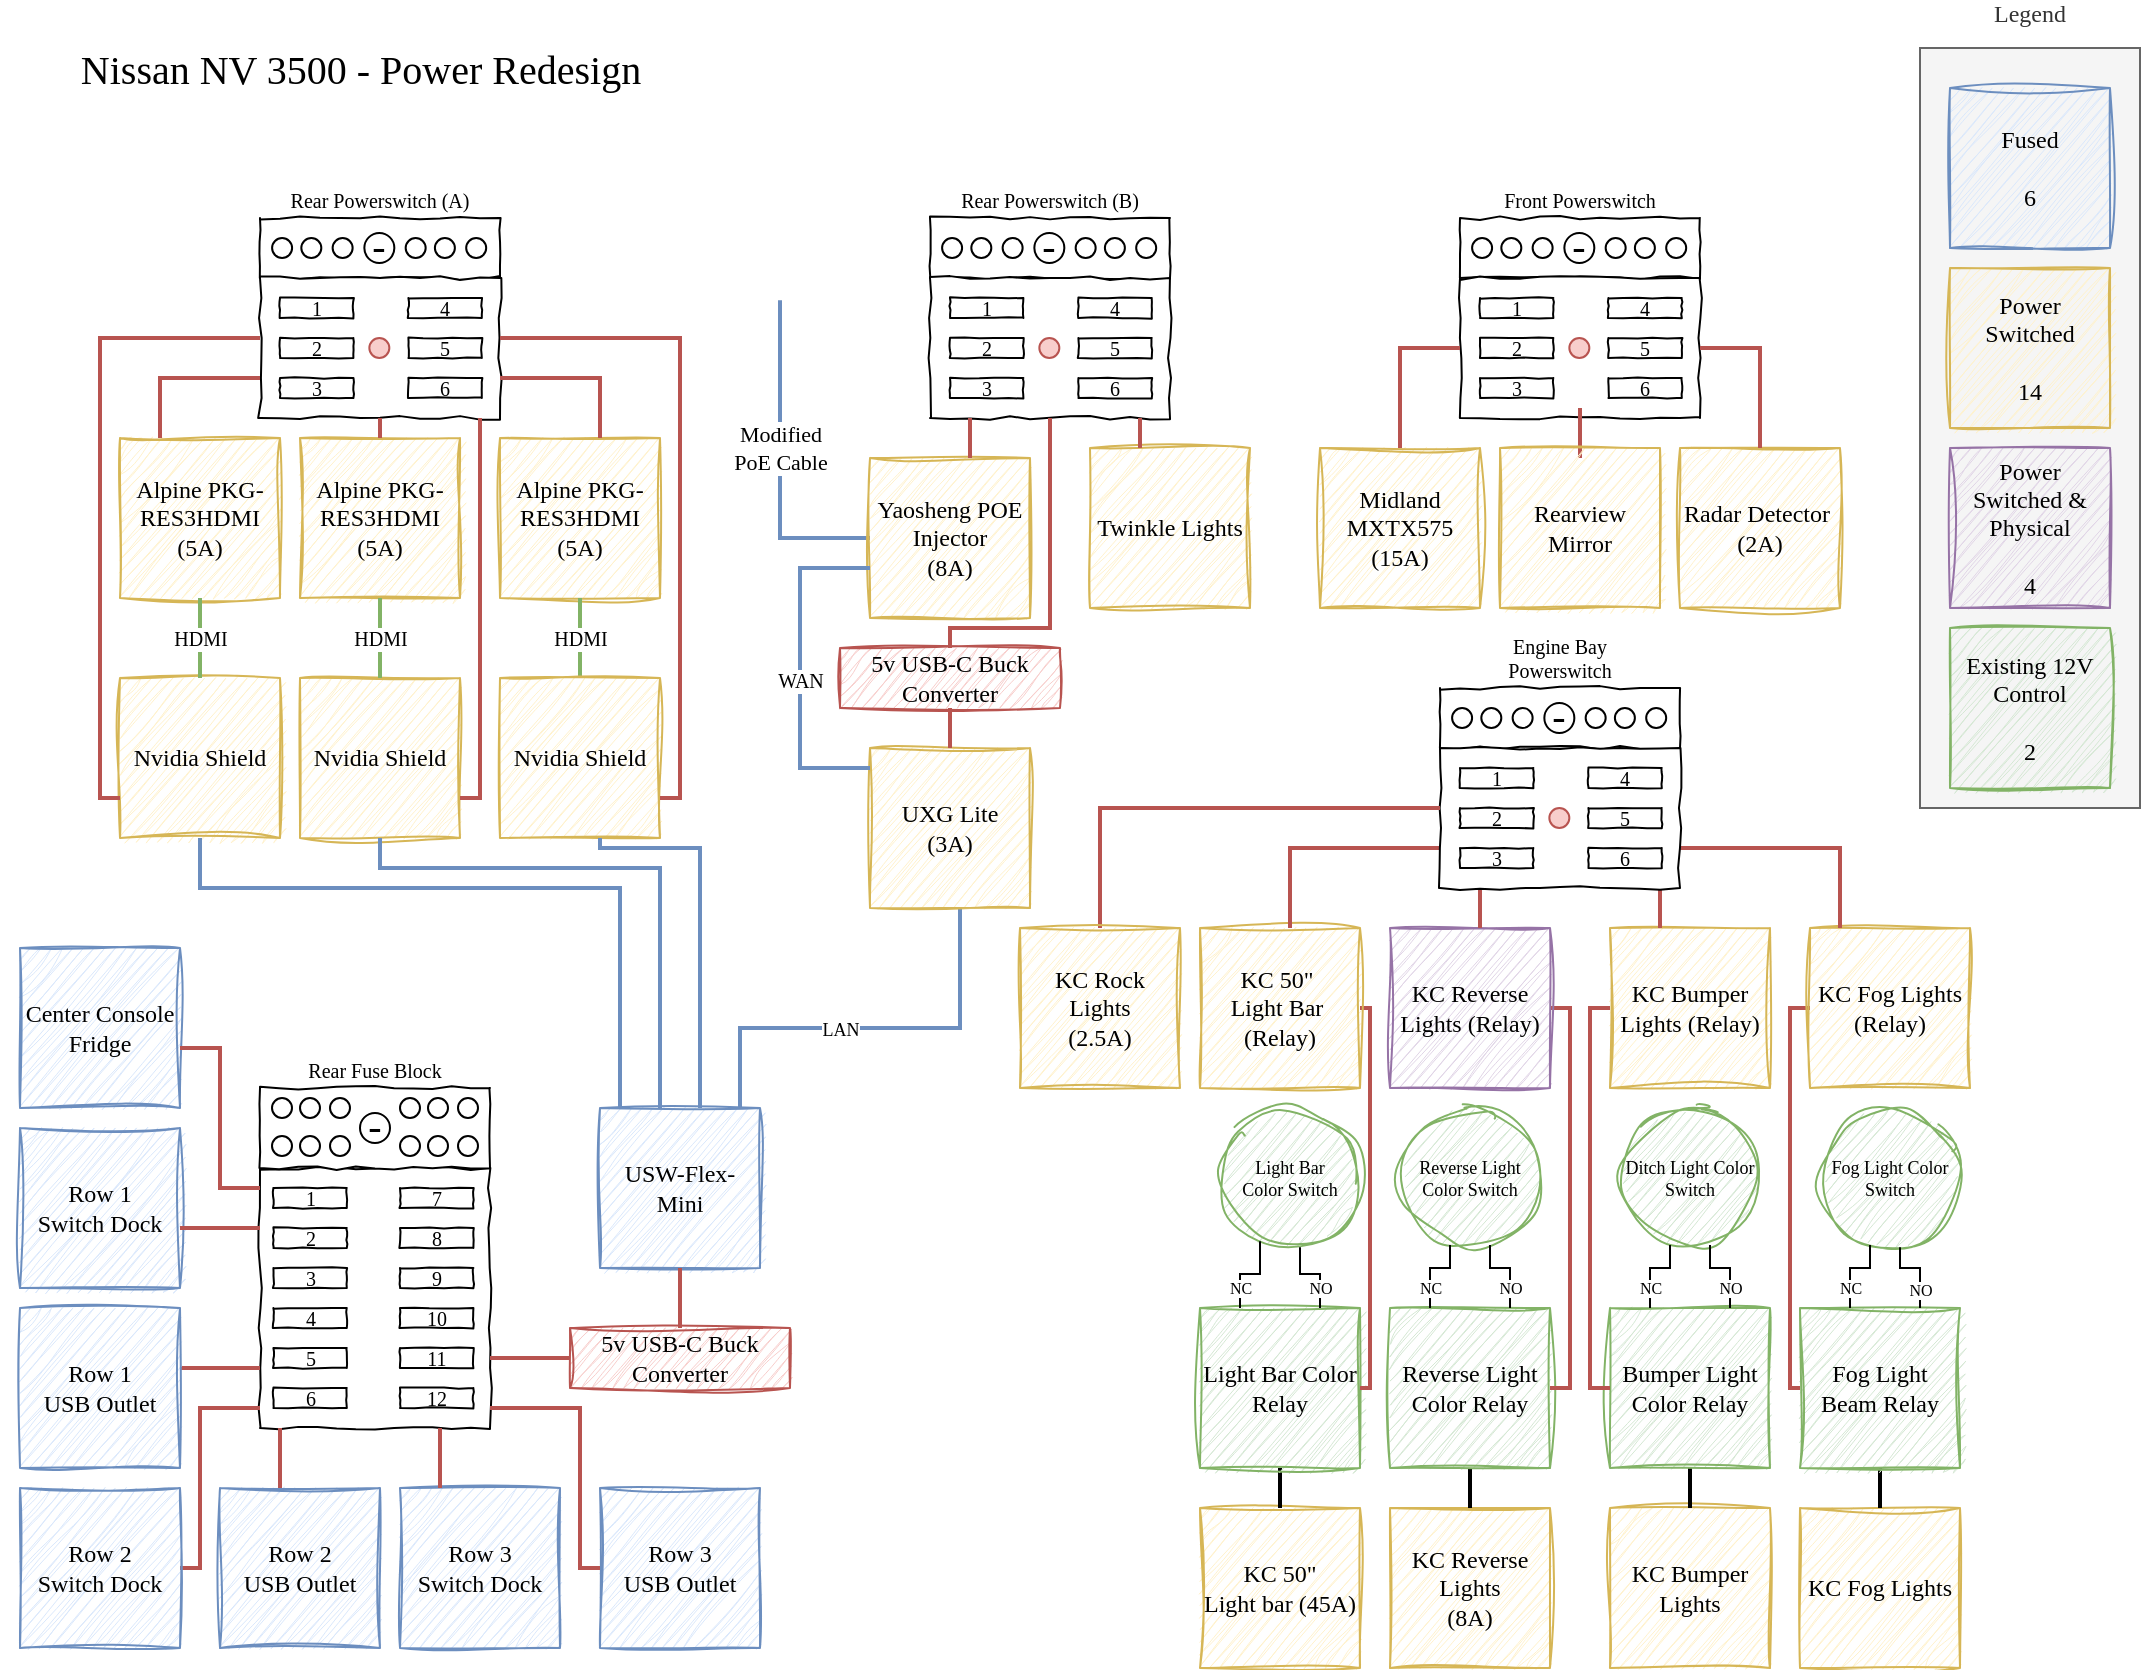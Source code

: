 <mxfile version="22.1.18" type="github">
  <diagram name="Devices" id="_XpPioPkWa0zS_CPMh-q">
    <mxGraphModel dx="476" dy="265" grid="1" gridSize="10" guides="1" tooltips="1" connect="1" arrows="1" fold="1" page="1" pageScale="1" pageWidth="1100" pageHeight="850" math="0" shadow="0">
      <root>
        <mxCell id="0" />
        <mxCell id="1" parent="0" />
        <mxCell id="8CpULcGprLRs8BwtIuAB-317" style="edgeStyle=orthogonalEdgeStyle;rounded=0;hachureGap=4;orthogonalLoop=1;jettySize=auto;html=1;fontFamily=Architects Daughter;fontSource=https%3A%2F%2Ffonts.googleapis.com%2Fcss%3Ffamily%3DArchitects%2BDaughter;fontSize=16;endArrow=none;endFill=0;strokeWidth=2;fillColor=#dae8fc;strokeColor=#6c8ebf;" edge="1" parent="1" source="8CpULcGprLRs8BwtIuAB-7" target="8CpULcGprLRs8BwtIuAB-10">
          <mxGeometry relative="1" as="geometry">
            <Array as="points">
              <mxPoint x="500" y="520" />
              <mxPoint x="390" y="520" />
            </Array>
          </mxGeometry>
        </mxCell>
        <mxCell id="8CpULcGprLRs8BwtIuAB-349" value="&lt;font style=&quot;font-size: 9px;&quot; data-font-src=&quot;https://fonts.googleapis.com/css?family=Montserrat&quot; face=&quot;Montserrat&quot;&gt;LAN&lt;/font&gt;" style="edgeLabel;html=1;align=center;verticalAlign=middle;resizable=0;points=[];fontSize=9;fontFamily=Architects Daughter;" vertex="1" connectable="0" parent="8CpULcGprLRs8BwtIuAB-317">
          <mxGeometry x="0.794" y="2" relative="1" as="geometry">
            <mxPoint x="48" y="-18" as="offset" />
          </mxGeometry>
        </mxCell>
        <mxCell id="8CpULcGprLRs8BwtIuAB-44" value="Modified &lt;br&gt;PoE Cable" style="edgeStyle=orthogonalEdgeStyle;rounded=0;orthogonalLoop=1;jettySize=auto;html=1;endArrow=none;endFill=0;fontFamily=Montserrat;fontSource=https%3A%2F%2Ffonts.googleapis.com%2Fcss%3Ffamily%3DMontserrat;fillColor=#dae8fc;strokeColor=#6c8ebf;strokeWidth=2;" edge="1" parent="1" source="8CpULcGprLRs8BwtIuAB-9" target="8CpULcGprLRs8BwtIuAB-36">
          <mxGeometry x="0.098" relative="1" as="geometry">
            <Array as="points">
              <mxPoint x="410" y="275" />
            </Array>
            <mxPoint as="offset" />
          </mxGeometry>
        </mxCell>
        <mxCell id="8CpULcGprLRs8BwtIuAB-36" value="" style="shape=image;imageAspect=0;aspect=fixed;verticalLabelPosition=bottom;verticalAlign=top;image=https://iec-telecom.com/wp-content/uploads/2023/01/Starlink_Mobile_1000x600.png;clipPath=inset(22.22% 10.67% 22.22% 12%);" vertex="1" parent="1">
          <mxGeometry x="320" y="90.0" width="153.33" height="66.091" as="geometry" />
        </mxCell>
        <mxCell id="8CpULcGprLRs8BwtIuAB-277" value="" style="group" vertex="1" connectable="0" parent="1">
          <mxGeometry x="30" y="550" width="370" height="280" as="geometry" />
        </mxCell>
        <mxCell id="8CpULcGprLRs8BwtIuAB-26" value="Row 1&lt;br&gt;Switch Dock" style="whiteSpace=wrap;html=1;aspect=fixed;sketch=1;curveFitting=1;jiggle=2;fontFamily=Montserrat;fontSource=https%3A%2F%2Ffonts.googleapis.com%2Fcss%3Ffamily%3DMontserrat;fillColor=#dae8fc;strokeColor=#6c8ebf;" vertex="1" parent="8CpULcGprLRs8BwtIuAB-277">
          <mxGeometry y="20" width="80" height="80" as="geometry" />
        </mxCell>
        <mxCell id="8CpULcGprLRs8BwtIuAB-27" value="Row 2&lt;br&gt;USB Outlet" style="whiteSpace=wrap;html=1;aspect=fixed;sketch=1;curveFitting=1;jiggle=2;fontFamily=Montserrat;fontSource=https%3A%2F%2Ffonts.googleapis.com%2Fcss%3Ffamily%3DMontserrat;fillColor=#dae8fc;strokeColor=#6c8ebf;" vertex="1" parent="8CpULcGprLRs8BwtIuAB-277">
          <mxGeometry x="100" y="200" width="80" height="80" as="geometry" />
        </mxCell>
        <mxCell id="8CpULcGprLRs8BwtIuAB-28" value="Row 3&lt;br&gt;Switch Dock" style="whiteSpace=wrap;html=1;aspect=fixed;sketch=1;curveFitting=1;jiggle=2;fontFamily=Montserrat;fontSource=https%3A%2F%2Ffonts.googleapis.com%2Fcss%3Ffamily%3DMontserrat;fillColor=#dae8fc;strokeColor=#6c8ebf;" vertex="1" parent="8CpULcGprLRs8BwtIuAB-277">
          <mxGeometry x="190" y="200" width="80" height="80" as="geometry" />
        </mxCell>
        <mxCell id="8CpULcGprLRs8BwtIuAB-127" value="" style="group" vertex="1" connectable="0" parent="8CpULcGprLRs8BwtIuAB-277">
          <mxGeometry x="120" width="115" height="170" as="geometry" />
        </mxCell>
        <mxCell id="8CpULcGprLRs8BwtIuAB-87" value="" style="rounded=0;whiteSpace=wrap;html=1;sketch=1;curveFitting=1;jiggle=2;fontFamily=Montserrat;fontSource=https%3A%2F%2Ffonts.googleapis.com%2Fcss%3Ffamily%3DMontserrat;fontSize=10;sketchStyle=comic;" vertex="1" parent="8CpULcGprLRs8BwtIuAB-127">
          <mxGeometry y="40" width="115" height="130" as="geometry" />
        </mxCell>
        <mxCell id="8CpULcGprLRs8BwtIuAB-88" value="1" style="rounded=0;whiteSpace=wrap;html=1;sketch=1;curveFitting=1;jiggle=2;fontFamily=Montserrat;fontSource=https%3A%2F%2Ffonts.googleapis.com%2Fcss%3Ffamily%3DMontserrat;fontSize=10;sketchStyle=comic;" vertex="1" parent="8CpULcGprLRs8BwtIuAB-127">
          <mxGeometry x="6.7" y="50" width="36.7" height="10" as="geometry" />
        </mxCell>
        <mxCell id="8CpULcGprLRs8BwtIuAB-89" value="2" style="rounded=0;whiteSpace=wrap;html=1;sketch=1;curveFitting=1;jiggle=2;fontFamily=Montserrat;fontSource=https%3A%2F%2Ffonts.googleapis.com%2Fcss%3Ffamily%3DMontserrat;fontSize=10;sketchStyle=comic;" vertex="1" parent="8CpULcGprLRs8BwtIuAB-127">
          <mxGeometry x="6.7" y="70" width="36.7" height="10" as="geometry" />
        </mxCell>
        <mxCell id="8CpULcGprLRs8BwtIuAB-90" value="3" style="rounded=0;whiteSpace=wrap;html=1;sketch=1;curveFitting=1;jiggle=2;fontFamily=Montserrat;fontSource=https%3A%2F%2Ffonts.googleapis.com%2Fcss%3Ffamily%3DMontserrat;fontSize=10;sketchStyle=comic;" vertex="1" parent="8CpULcGprLRs8BwtIuAB-127">
          <mxGeometry x="6.7" y="90" width="36.7" height="10" as="geometry" />
        </mxCell>
        <mxCell id="8CpULcGprLRs8BwtIuAB-91" value="7" style="rounded=0;whiteSpace=wrap;html=1;sketch=1;curveFitting=1;jiggle=2;fontFamily=Montserrat;fontSource=https%3A%2F%2Ffonts.googleapis.com%2Fcss%3Ffamily%3DMontserrat;fontSize=10;sketchStyle=comic;" vertex="1" parent="8CpULcGprLRs8BwtIuAB-127">
          <mxGeometry x="70" y="50" width="36.7" height="10" as="geometry" />
        </mxCell>
        <mxCell id="8CpULcGprLRs8BwtIuAB-92" value="8" style="rounded=0;whiteSpace=wrap;html=1;sketch=1;curveFitting=1;jiggle=2;fontFamily=Montserrat;fontSource=https%3A%2F%2Ffonts.googleapis.com%2Fcss%3Ffamily%3DMontserrat;fontSize=10;sketchStyle=comic;" vertex="1" parent="8CpULcGprLRs8BwtIuAB-127">
          <mxGeometry x="70" y="70" width="36.7" height="10" as="geometry" />
        </mxCell>
        <mxCell id="8CpULcGprLRs8BwtIuAB-93" value="9" style="rounded=0;whiteSpace=wrap;html=1;sketch=1;curveFitting=1;jiggle=2;fontFamily=Montserrat;fontSource=https%3A%2F%2Ffonts.googleapis.com%2Fcss%3Ffamily%3DMontserrat;fontSize=10;sketchStyle=comic;" vertex="1" parent="8CpULcGprLRs8BwtIuAB-127">
          <mxGeometry x="70" y="90" width="36.7" height="10" as="geometry" />
        </mxCell>
        <mxCell id="8CpULcGprLRs8BwtIuAB-95" value="4" style="rounded=0;whiteSpace=wrap;html=1;sketch=1;curveFitting=1;jiggle=2;fontFamily=Montserrat;fontSource=https%3A%2F%2Ffonts.googleapis.com%2Fcss%3Ffamily%3DMontserrat;fontSize=10;sketchStyle=comic;" vertex="1" parent="8CpULcGprLRs8BwtIuAB-127">
          <mxGeometry x="6.7" y="110" width="36.7" height="10" as="geometry" />
        </mxCell>
        <mxCell id="8CpULcGprLRs8BwtIuAB-96" value="5" style="rounded=0;whiteSpace=wrap;html=1;sketch=1;curveFitting=1;jiggle=2;fontFamily=Montserrat;fontSource=https%3A%2F%2Ffonts.googleapis.com%2Fcss%3Ffamily%3DMontserrat;fontSize=10;sketchStyle=comic;" vertex="1" parent="8CpULcGprLRs8BwtIuAB-127">
          <mxGeometry x="6.7" y="130" width="36.7" height="10" as="geometry" />
        </mxCell>
        <mxCell id="8CpULcGprLRs8BwtIuAB-97" value="6" style="rounded=0;whiteSpace=wrap;html=1;sketch=1;curveFitting=1;jiggle=2;fontFamily=Montserrat;fontSource=https%3A%2F%2Ffonts.googleapis.com%2Fcss%3Ffamily%3DMontserrat;fontSize=10;sketchStyle=comic;" vertex="1" parent="8CpULcGprLRs8BwtIuAB-127">
          <mxGeometry x="6.7" y="150" width="36.7" height="10" as="geometry" />
        </mxCell>
        <mxCell id="8CpULcGprLRs8BwtIuAB-98" value="10" style="rounded=0;whiteSpace=wrap;html=1;sketch=1;curveFitting=1;jiggle=2;fontFamily=Montserrat;fontSource=https%3A%2F%2Ffonts.googleapis.com%2Fcss%3Ffamily%3DMontserrat;fontSize=10;sketchStyle=comic;" vertex="1" parent="8CpULcGprLRs8BwtIuAB-127">
          <mxGeometry x="70" y="110" width="36.7" height="10" as="geometry" />
        </mxCell>
        <mxCell id="8CpULcGprLRs8BwtIuAB-99" value="11" style="rounded=0;whiteSpace=wrap;html=1;sketch=1;curveFitting=1;jiggle=2;fontFamily=Montserrat;fontSource=https%3A%2F%2Ffonts.googleapis.com%2Fcss%3Ffamily%3DMontserrat;fontSize=10;sketchStyle=comic;" vertex="1" parent="8CpULcGprLRs8BwtIuAB-127">
          <mxGeometry x="70" y="130" width="36.7" height="10" as="geometry" />
        </mxCell>
        <mxCell id="8CpULcGprLRs8BwtIuAB-100" value="12" style="rounded=0;whiteSpace=wrap;html=1;sketch=1;curveFitting=1;jiggle=2;fontFamily=Montserrat;fontSource=https%3A%2F%2Ffonts.googleapis.com%2Fcss%3Ffamily%3DMontserrat;fontSize=10;sketchStyle=comic;" vertex="1" parent="8CpULcGprLRs8BwtIuAB-127">
          <mxGeometry x="70" y="150" width="36.7" height="10" as="geometry" />
        </mxCell>
        <mxCell id="8CpULcGprLRs8BwtIuAB-103" value="Rear Fuse Block" style="rounded=0;whiteSpace=wrap;html=1;sketch=1;curveFitting=1;jiggle=2;fontFamily=Montserrat;fontSource=https%3A%2F%2Ffonts.googleapis.com%2Fcss%3Ffamily%3DMontserrat;fontSize=10;sketchStyle=comic;labelPosition=center;verticalLabelPosition=top;align=center;verticalAlign=bottom;" vertex="1" parent="8CpULcGprLRs8BwtIuAB-127">
          <mxGeometry width="115" height="40" as="geometry" />
        </mxCell>
        <mxCell id="8CpULcGprLRs8BwtIuAB-104" value="" style="ellipse;whiteSpace=wrap;html=1;aspect=fixed;sketch=1;hachureGap=4;jiggle=2;curveFitting=1;fontFamily=Architects Daughter;fontSource=https%3A%2F%2Ffonts.googleapis.com%2Fcss%3Ffamily%3DArchitects%2BDaughter;fontSize=20;sketchStyle=comic;" vertex="1" parent="8CpULcGprLRs8BwtIuAB-127">
          <mxGeometry x="6" y="5" width="10" height="10" as="geometry" />
        </mxCell>
        <mxCell id="8CpULcGprLRs8BwtIuAB-105" value="" style="ellipse;whiteSpace=wrap;html=1;aspect=fixed;sketch=1;hachureGap=4;jiggle=2;curveFitting=1;fontFamily=Architects Daughter;fontSource=https%3A%2F%2Ffonts.googleapis.com%2Fcss%3Ffamily%3DArchitects%2BDaughter;fontSize=20;sketchStyle=comic;" vertex="1" parent="8CpULcGprLRs8BwtIuAB-127">
          <mxGeometry x="20" y="5" width="10" height="10" as="geometry" />
        </mxCell>
        <mxCell id="8CpULcGprLRs8BwtIuAB-106" value="" style="ellipse;whiteSpace=wrap;html=1;aspect=fixed;sketch=1;hachureGap=4;jiggle=2;curveFitting=1;fontFamily=Architects Daughter;fontSource=https%3A%2F%2Ffonts.googleapis.com%2Fcss%3Ffamily%3DArchitects%2BDaughter;fontSize=20;sketchStyle=comic;" vertex="1" parent="8CpULcGprLRs8BwtIuAB-127">
          <mxGeometry x="35" y="5" width="10" height="10" as="geometry" />
        </mxCell>
        <mxCell id="8CpULcGprLRs8BwtIuAB-112" value="" style="ellipse;whiteSpace=wrap;html=1;aspect=fixed;sketch=1;hachureGap=4;jiggle=2;curveFitting=1;fontFamily=Architects Daughter;fontSource=https%3A%2F%2Ffonts.googleapis.com%2Fcss%3Ffamily%3DArchitects%2BDaughter;fontSize=20;sketchStyle=comic;" vertex="1" parent="8CpULcGprLRs8BwtIuAB-127">
          <mxGeometry x="6" y="24" width="10" height="10" as="geometry" />
        </mxCell>
        <mxCell id="8CpULcGprLRs8BwtIuAB-113" value="" style="ellipse;whiteSpace=wrap;html=1;aspect=fixed;sketch=1;hachureGap=4;jiggle=2;curveFitting=1;fontFamily=Architects Daughter;fontSource=https%3A%2F%2Ffonts.googleapis.com%2Fcss%3Ffamily%3DArchitects%2BDaughter;fontSize=20;sketchStyle=comic;" vertex="1" parent="8CpULcGprLRs8BwtIuAB-127">
          <mxGeometry x="20" y="24" width="10" height="10" as="geometry" />
        </mxCell>
        <mxCell id="8CpULcGprLRs8BwtIuAB-114" value="" style="ellipse;whiteSpace=wrap;html=1;aspect=fixed;sketch=1;hachureGap=4;jiggle=2;curveFitting=1;fontFamily=Architects Daughter;fontSource=https%3A%2F%2Ffonts.googleapis.com%2Fcss%3Ffamily%3DArchitects%2BDaughter;fontSize=20;sketchStyle=comic;" vertex="1" parent="8CpULcGprLRs8BwtIuAB-127">
          <mxGeometry x="35" y="24" width="10" height="10" as="geometry" />
        </mxCell>
        <mxCell id="8CpULcGprLRs8BwtIuAB-118" value="-" style="ellipse;whiteSpace=wrap;html=1;aspect=fixed;sketch=1;hachureGap=4;jiggle=2;curveFitting=1;fontFamily=Montserrat;fontSource=https%3A%2F%2Ffonts.googleapis.com%2Fcss%3Ffamily%3DMontserrat;fontSize=20;sketchStyle=comic;direction=south;spacing=0;spacingBottom=4;" vertex="1" parent="8CpULcGprLRs8BwtIuAB-127">
          <mxGeometry x="50" y="12.5" width="15" height="15" as="geometry" />
        </mxCell>
        <mxCell id="8CpULcGprLRs8BwtIuAB-120" value="" style="ellipse;whiteSpace=wrap;html=1;aspect=fixed;sketch=1;hachureGap=4;jiggle=2;curveFitting=1;fontFamily=Architects Daughter;fontSource=https%3A%2F%2Ffonts.googleapis.com%2Fcss%3Ffamily%3DArchitects%2BDaughter;fontSize=20;sketchStyle=comic;" vertex="1" parent="8CpULcGprLRs8BwtIuAB-127">
          <mxGeometry x="70" y="5" width="10" height="10" as="geometry" />
        </mxCell>
        <mxCell id="8CpULcGprLRs8BwtIuAB-121" value="" style="ellipse;whiteSpace=wrap;html=1;aspect=fixed;sketch=1;hachureGap=4;jiggle=2;curveFitting=1;fontFamily=Architects Daughter;fontSource=https%3A%2F%2Ffonts.googleapis.com%2Fcss%3Ffamily%3DArchitects%2BDaughter;fontSize=20;sketchStyle=comic;" vertex="1" parent="8CpULcGprLRs8BwtIuAB-127">
          <mxGeometry x="84" y="5" width="10" height="10" as="geometry" />
        </mxCell>
        <mxCell id="8CpULcGprLRs8BwtIuAB-122" value="" style="ellipse;whiteSpace=wrap;html=1;aspect=fixed;sketch=1;hachureGap=4;jiggle=2;curveFitting=1;fontFamily=Architects Daughter;fontSource=https%3A%2F%2Ffonts.googleapis.com%2Fcss%3Ffamily%3DArchitects%2BDaughter;fontSize=20;sketchStyle=comic;" vertex="1" parent="8CpULcGprLRs8BwtIuAB-127">
          <mxGeometry x="99" y="5" width="10" height="10" as="geometry" />
        </mxCell>
        <mxCell id="8CpULcGprLRs8BwtIuAB-123" value="" style="ellipse;whiteSpace=wrap;html=1;aspect=fixed;sketch=1;hachureGap=4;jiggle=2;curveFitting=1;fontFamily=Architects Daughter;fontSource=https%3A%2F%2Ffonts.googleapis.com%2Fcss%3Ffamily%3DArchitects%2BDaughter;fontSize=20;sketchStyle=comic;" vertex="1" parent="8CpULcGprLRs8BwtIuAB-127">
          <mxGeometry x="70" y="24" width="10" height="10" as="geometry" />
        </mxCell>
        <mxCell id="8CpULcGprLRs8BwtIuAB-124" value="" style="ellipse;whiteSpace=wrap;html=1;aspect=fixed;sketch=1;hachureGap=4;jiggle=2;curveFitting=1;fontFamily=Architects Daughter;fontSource=https%3A%2F%2Ffonts.googleapis.com%2Fcss%3Ffamily%3DArchitects%2BDaughter;fontSize=20;sketchStyle=comic;" vertex="1" parent="8CpULcGprLRs8BwtIuAB-127">
          <mxGeometry x="84" y="24" width="10" height="10" as="geometry" />
        </mxCell>
        <mxCell id="8CpULcGprLRs8BwtIuAB-125" value="" style="ellipse;whiteSpace=wrap;html=1;aspect=fixed;sketch=1;hachureGap=4;jiggle=2;curveFitting=1;fontFamily=Architects Daughter;fontSource=https%3A%2F%2Ffonts.googleapis.com%2Fcss%3Ffamily%3DArchitects%2BDaughter;fontSize=20;sketchStyle=comic;" vertex="1" parent="8CpULcGprLRs8BwtIuAB-127">
          <mxGeometry x="99" y="24" width="10" height="10" as="geometry" />
        </mxCell>
        <mxCell id="8CpULcGprLRs8BwtIuAB-255" style="edgeStyle=orthogonalEdgeStyle;rounded=0;hachureGap=4;orthogonalLoop=1;jettySize=auto;html=1;fontFamily=Architects Daughter;fontSource=https%3A%2F%2Ffonts.googleapis.com%2Fcss%3Ffamily%3DArchitects%2BDaughter;fontSize=16;endArrow=none;endFill=0;strokeWidth=2;fillColor=#f8cecc;strokeColor=#b85450;" edge="1" parent="8CpULcGprLRs8BwtIuAB-277" source="8CpULcGprLRs8BwtIuAB-26" target="8CpULcGprLRs8BwtIuAB-87">
          <mxGeometry relative="1" as="geometry">
            <Array as="points">
              <mxPoint x="100" y="70" />
              <mxPoint x="100" y="70" />
            </Array>
          </mxGeometry>
        </mxCell>
        <mxCell id="8CpULcGprLRs8BwtIuAB-258" style="edgeStyle=orthogonalEdgeStyle;rounded=0;hachureGap=4;orthogonalLoop=1;jettySize=auto;html=1;fontFamily=Architects Daughter;fontSource=https%3A%2F%2Ffonts.googleapis.com%2Fcss%3Ffamily%3DArchitects%2BDaughter;fontSize=16;endArrow=none;endFill=0;strokeWidth=2;fillColor=#f8cecc;strokeColor=#b85450;" edge="1" parent="8CpULcGprLRs8BwtIuAB-277" source="8CpULcGprLRs8BwtIuAB-27" target="8CpULcGprLRs8BwtIuAB-87">
          <mxGeometry relative="1" as="geometry">
            <Array as="points">
              <mxPoint x="130" y="190" />
              <mxPoint x="130" y="190" />
            </Array>
          </mxGeometry>
        </mxCell>
        <mxCell id="8CpULcGprLRs8BwtIuAB-259" style="edgeStyle=orthogonalEdgeStyle;rounded=0;hachureGap=4;orthogonalLoop=1;jettySize=auto;html=1;fontFamily=Architects Daughter;fontSource=https%3A%2F%2Ffonts.googleapis.com%2Fcss%3Ffamily%3DArchitects%2BDaughter;fontSize=16;endArrow=none;endFill=0;strokeWidth=2;fillColor=#f8cecc;strokeColor=#b85450;" edge="1" parent="8CpULcGprLRs8BwtIuAB-277" source="8CpULcGprLRs8BwtIuAB-28" target="8CpULcGprLRs8BwtIuAB-87">
          <mxGeometry relative="1" as="geometry">
            <Array as="points">
              <mxPoint x="210" y="190" />
              <mxPoint x="210" y="190" />
            </Array>
          </mxGeometry>
        </mxCell>
        <mxCell id="8CpULcGprLRs8BwtIuAB-361" style="edgeStyle=orthogonalEdgeStyle;rounded=0;hachureGap=4;orthogonalLoop=1;jettySize=auto;html=1;fontFamily=Architects Daughter;fontSource=https%3A%2F%2Ffonts.googleapis.com%2Fcss%3Ffamily%3DArchitects%2BDaughter;fontSize=16;endArrow=none;endFill=0;strokeWidth=2;fillColor=#f8cecc;strokeColor=#b85450;" edge="1" parent="8CpULcGprLRs8BwtIuAB-277" source="8CpULcGprLRs8BwtIuAB-322" target="8CpULcGprLRs8BwtIuAB-87">
          <mxGeometry relative="1" as="geometry">
            <Array as="points">
              <mxPoint x="100" y="140" />
              <mxPoint x="100" y="140" />
            </Array>
          </mxGeometry>
        </mxCell>
        <mxCell id="8CpULcGprLRs8BwtIuAB-322" value="Row 1&lt;br&gt;USB Outlet" style="whiteSpace=wrap;html=1;aspect=fixed;sketch=1;curveFitting=1;jiggle=2;fontFamily=Montserrat;fontSource=https%3A%2F%2Ffonts.googleapis.com%2Fcss%3Ffamily%3DMontserrat;fillColor=#dae8fc;strokeColor=#6c8ebf;" vertex="1" parent="8CpULcGprLRs8BwtIuAB-277">
          <mxGeometry x="-1.137e-13" y="110" width="80" height="80" as="geometry" />
        </mxCell>
        <mxCell id="8CpULcGprLRs8BwtIuAB-345" value="Row 3&lt;br&gt;USB Outlet" style="whiteSpace=wrap;html=1;aspect=fixed;sketch=1;curveFitting=1;jiggle=2;fontFamily=Montserrat;fontSource=https%3A%2F%2Ffonts.googleapis.com%2Fcss%3Ffamily%3DMontserrat;fillColor=#dae8fc;strokeColor=#6c8ebf;" vertex="1" parent="8CpULcGprLRs8BwtIuAB-277">
          <mxGeometry x="290" y="200" width="80" height="80" as="geometry" />
        </mxCell>
        <mxCell id="8CpULcGprLRs8BwtIuAB-344" style="edgeStyle=orthogonalEdgeStyle;rounded=0;hachureGap=4;orthogonalLoop=1;jettySize=auto;html=1;fontFamily=Architects Daughter;fontSource=https%3A%2F%2Ffonts.googleapis.com%2Fcss%3Ffamily%3DArchitects%2BDaughter;fontSize=16;fillColor=#f8cecc;strokeColor=#b85450;endArrow=none;endFill=0;strokeWidth=2;" edge="1" parent="8CpULcGprLRs8BwtIuAB-277" source="8CpULcGprLRs8BwtIuAB-345" target="8CpULcGprLRs8BwtIuAB-87">
          <mxGeometry relative="1" as="geometry">
            <Array as="points">
              <mxPoint x="280" y="240" />
              <mxPoint x="280" y="160" />
            </Array>
          </mxGeometry>
        </mxCell>
        <mxCell id="8CpULcGprLRs8BwtIuAB-363" style="edgeStyle=orthogonalEdgeStyle;rounded=0;hachureGap=4;orthogonalLoop=1;jettySize=auto;html=1;fontFamily=Architects Daughter;fontSource=https%3A%2F%2Ffonts.googleapis.com%2Fcss%3Ffamily%3DArchitects%2BDaughter;fontSize=16;fillColor=#f8cecc;strokeColor=#b85450;strokeWidth=2;endArrow=none;endFill=0;" edge="1" parent="8CpULcGprLRs8BwtIuAB-277" source="8CpULcGprLRs8BwtIuAB-321" target="8CpULcGprLRs8BwtIuAB-87">
          <mxGeometry relative="1" as="geometry">
            <Array as="points">
              <mxPoint x="90" y="240" />
              <mxPoint x="90" y="160" />
            </Array>
          </mxGeometry>
        </mxCell>
        <mxCell id="8CpULcGprLRs8BwtIuAB-321" value="Row 2&lt;br&gt;Switch Dock" style="whiteSpace=wrap;html=1;aspect=fixed;sketch=1;curveFitting=1;jiggle=2;fontFamily=Montserrat;fontSource=https%3A%2F%2Ffonts.googleapis.com%2Fcss%3Ffamily%3DMontserrat;fillColor=#dae8fc;strokeColor=#6c8ebf;" vertex="1" parent="8CpULcGprLRs8BwtIuAB-277">
          <mxGeometry y="200" width="80" height="80" as="geometry" />
        </mxCell>
        <mxCell id="8CpULcGprLRs8BwtIuAB-528" value="5v USB-C Buck Converter" style="whiteSpace=wrap;html=1;sketch=1;curveFitting=1;jiggle=2;fontFamily=Montserrat;fontSource=https%3A%2F%2Ffonts.googleapis.com%2Fcss%3Ffamily%3DMontserrat;fillColor=#f8cecc;strokeColor=#b85450;" vertex="1" parent="8CpULcGprLRs8BwtIuAB-277">
          <mxGeometry x="275" y="120" width="110" height="30" as="geometry" />
        </mxCell>
        <mxCell id="8CpULcGprLRs8BwtIuAB-276" style="edgeStyle=orthogonalEdgeStyle;rounded=0;hachureGap=4;orthogonalLoop=1;jettySize=auto;html=1;fontFamily=Architects Daughter;fontSource=https%3A%2F%2Ffonts.googleapis.com%2Fcss%3Ffamily%3DArchitects%2BDaughter;fontSize=16;fillColor=#f8cecc;strokeColor=#b85450;strokeWidth=2;endArrow=none;endFill=0;" edge="1" parent="8CpULcGprLRs8BwtIuAB-277" source="8CpULcGprLRs8BwtIuAB-528" target="8CpULcGprLRs8BwtIuAB-87">
          <mxGeometry relative="1" as="geometry">
            <mxPoint x="230" y="100" as="targetPoint" />
            <Array as="points">
              <mxPoint x="250" y="135" />
              <mxPoint x="250" y="135" />
            </Array>
          </mxGeometry>
        </mxCell>
        <mxCell id="8CpULcGprLRs8BwtIuAB-10" value="USW-Flex-Mini" style="whiteSpace=wrap;html=1;aspect=fixed;sketch=1;curveFitting=1;jiggle=2;fontFamily=Montserrat;fontSource=https%3A%2F%2Ffonts.googleapis.com%2Fcss%3Ffamily%3DMontserrat;fillColor=#dae8fc;strokeColor=#6c8ebf;" vertex="1" parent="8CpULcGprLRs8BwtIuAB-277">
          <mxGeometry x="290" y="10" width="80" height="80" as="geometry" />
        </mxCell>
        <mxCell id="8CpULcGprLRs8BwtIuAB-529" style="edgeStyle=orthogonalEdgeStyle;rounded=0;hachureGap=4;orthogonalLoop=1;jettySize=auto;html=1;fontFamily=Architects Daughter;fontSource=https%3A%2F%2Ffonts.googleapis.com%2Fcss%3Ffamily%3DArchitects%2BDaughter;fontSize=16;strokeWidth=2;fillColor=#f8cecc;strokeColor=#b85450;endArrow=none;endFill=0;" edge="1" parent="8CpULcGprLRs8BwtIuAB-277" source="8CpULcGprLRs8BwtIuAB-528" target="8CpULcGprLRs8BwtIuAB-10">
          <mxGeometry relative="1" as="geometry" />
        </mxCell>
        <mxCell id="8CpULcGprLRs8BwtIuAB-294" value="" style="group" vertex="1" connectable="0" parent="1">
          <mxGeometry x="70" y="115" width="290" height="310" as="geometry" />
        </mxCell>
        <mxCell id="8CpULcGprLRs8BwtIuAB-1" value="Alpine PKG-RES3HDMI&lt;br style=&quot;border-color: var(--border-color);&quot;&gt;(5A)" style="whiteSpace=wrap;html=1;aspect=fixed;sketch=1;curveFitting=1;jiggle=2;fontFamily=Montserrat;fontSource=https%3A%2F%2Ffonts.googleapis.com%2Fcss%3Ffamily%3DMontserrat;fillColor=#fff2cc;strokeColor=#d6b656;" vertex="1" parent="8CpULcGprLRs8BwtIuAB-294">
          <mxGeometry x="10" y="110" width="80" height="80" as="geometry" />
        </mxCell>
        <mxCell id="8CpULcGprLRs8BwtIuAB-2" value="Alpine PKG-RES3HDMI&lt;br style=&quot;border-color: var(--border-color);&quot;&gt;(5A)" style="whiteSpace=wrap;html=1;aspect=fixed;sketch=1;curveFitting=1;jiggle=2;fontFamily=Montserrat;fontSource=https%3A%2F%2Ffonts.googleapis.com%2Fcss%3Ffamily%3DMontserrat;fillColor=#fff2cc;strokeColor=#d6b656;" vertex="1" parent="8CpULcGprLRs8BwtIuAB-294">
          <mxGeometry x="200" y="110" width="80" height="80" as="geometry" />
        </mxCell>
        <mxCell id="8CpULcGprLRs8BwtIuAB-3" value="Alpine PKG-RES3HDMI&lt;br style=&quot;border-color: var(--border-color);&quot;&gt;(5A)" style="whiteSpace=wrap;html=1;aspect=fixed;sketch=1;curveFitting=1;jiggle=2;fontFamily=Montserrat;fontSource=https%3A%2F%2Ffonts.googleapis.com%2Fcss%3Ffamily%3DMontserrat;fillColor=#fff2cc;strokeColor=#d6b656;" vertex="1" parent="8CpULcGprLRs8BwtIuAB-294">
          <mxGeometry x="100" y="110" width="80" height="80" as="geometry" />
        </mxCell>
        <mxCell id="8CpULcGprLRs8BwtIuAB-4" value="Nvidia Shield" style="whiteSpace=wrap;html=1;aspect=fixed;sketch=1;curveFitting=1;jiggle=2;fontFamily=Montserrat;fontSource=https%3A%2F%2Ffonts.googleapis.com%2Fcss%3Ffamily%3DMontserrat;fillColor=#fff2cc;strokeColor=#d6b656;" vertex="1" parent="8CpULcGprLRs8BwtIuAB-294">
          <mxGeometry x="100" y="230" width="80" height="80" as="geometry" />
        </mxCell>
        <mxCell id="8CpULcGprLRs8BwtIuAB-287" value="HDMI" style="edgeStyle=orthogonalEdgeStyle;rounded=0;hachureGap=4;orthogonalLoop=1;jettySize=auto;html=1;fontFamily=Montserrat;fontSource=https%3A%2F%2Ffonts.googleapis.com%2Fcss%3Ffamily%3DMontserrat;fontSize=10;fillColor=#d5e8d4;strokeColor=#82b366;endArrow=none;endFill=0;strokeWidth=2;" edge="1" parent="8CpULcGprLRs8BwtIuAB-294" source="8CpULcGprLRs8BwtIuAB-5" target="8CpULcGprLRs8BwtIuAB-2">
          <mxGeometry relative="1" as="geometry" />
        </mxCell>
        <mxCell id="8CpULcGprLRs8BwtIuAB-5" value="Nvidia Shield" style="whiteSpace=wrap;html=1;aspect=fixed;sketch=1;curveFitting=1;jiggle=2;fontFamily=Montserrat;fontSource=https%3A%2F%2Ffonts.googleapis.com%2Fcss%3Ffamily%3DMontserrat;fillColor=#fff2cc;strokeColor=#d6b656;" vertex="1" parent="8CpULcGprLRs8BwtIuAB-294">
          <mxGeometry x="200" y="230" width="80" height="80" as="geometry" />
        </mxCell>
        <mxCell id="8CpULcGprLRs8BwtIuAB-6" value="Nvidia Shield" style="whiteSpace=wrap;html=1;aspect=fixed;sketch=1;curveFitting=1;jiggle=2;fontFamily=Montserrat;fontSource=https%3A%2F%2Ffonts.googleapis.com%2Fcss%3Ffamily%3DMontserrat;fillColor=#fff2cc;strokeColor=#d6b656;" vertex="1" parent="8CpULcGprLRs8BwtIuAB-294">
          <mxGeometry x="10" y="230" width="80" height="80" as="geometry" />
        </mxCell>
        <mxCell id="8CpULcGprLRs8BwtIuAB-152" value="" style="group;strokeWidth=3;" vertex="1" connectable="0" parent="8CpULcGprLRs8BwtIuAB-294">
          <mxGeometry x="80" width="120" height="100" as="geometry" />
        </mxCell>
        <mxCell id="8CpULcGprLRs8BwtIuAB-153" value="Rear Powerswitch (A)" style="rounded=0;whiteSpace=wrap;html=1;sketch=1;curveFitting=1;jiggle=2;fontFamily=Montserrat;fontSource=https%3A%2F%2Ffonts.googleapis.com%2Fcss%3Ffamily%3DMontserrat;fontSize=10;sketchStyle=comic;container=0;labelPosition=center;verticalLabelPosition=top;align=center;verticalAlign=bottom;" vertex="1" parent="8CpULcGprLRs8BwtIuAB-152">
          <mxGeometry width="120" height="30" as="geometry" />
        </mxCell>
        <mxCell id="8CpULcGprLRs8BwtIuAB-154" value="" style="ellipse;whiteSpace=wrap;html=1;aspect=fixed;sketch=1;hachureGap=4;jiggle=2;curveFitting=1;fontFamily=Architects Daughter;fontSource=https%3A%2F%2Ffonts.googleapis.com%2Fcss%3Ffamily%3DArchitects%2BDaughter;fontSize=20;sketchStyle=comic;container=0;" vertex="1" parent="8CpULcGprLRs8BwtIuAB-152">
          <mxGeometry x="6.052" y="10" width="10" height="10" as="geometry" />
        </mxCell>
        <mxCell id="8CpULcGprLRs8BwtIuAB-155" value="" style="ellipse;whiteSpace=wrap;html=1;aspect=fixed;sketch=1;hachureGap=4;jiggle=2;curveFitting=1;fontFamily=Architects Daughter;fontSource=https%3A%2F%2Ffonts.googleapis.com%2Fcss%3Ffamily%3DArchitects%2BDaughter;fontSize=20;sketchStyle=comic;container=0;" vertex="1" parent="8CpULcGprLRs8BwtIuAB-152">
          <mxGeometry x="20.661" y="10" width="10" height="10" as="geometry" />
        </mxCell>
        <mxCell id="8CpULcGprLRs8BwtIuAB-156" value="" style="ellipse;whiteSpace=wrap;html=1;aspect=fixed;sketch=1;hachureGap=4;jiggle=2;curveFitting=1;fontFamily=Architects Daughter;fontSource=https%3A%2F%2Ffonts.googleapis.com%2Fcss%3Ffamily%3DArchitects%2BDaughter;fontSize=20;sketchStyle=comic;container=0;" vertex="1" parent="8CpULcGprLRs8BwtIuAB-152">
          <mxGeometry x="36.313" y="10" width="10" height="10" as="geometry" />
        </mxCell>
        <mxCell id="8CpULcGprLRs8BwtIuAB-157" value="-" style="ellipse;whiteSpace=wrap;html=1;aspect=fixed;sketch=1;hachureGap=4;jiggle=2;curveFitting=1;fontFamily=Montserrat;fontSource=https%3A%2F%2Ffonts.googleapis.com%2Fcss%3Ffamily%3DMontserrat;fontSize=20;sketchStyle=comic;direction=south;spacing=0;spacingBottom=4;container=0;" vertex="1" parent="8CpULcGprLRs8BwtIuAB-152">
          <mxGeometry x="52.174" y="7.5" width="15" height="15" as="geometry" />
        </mxCell>
        <mxCell id="8CpULcGprLRs8BwtIuAB-158" value="" style="ellipse;whiteSpace=wrap;html=1;aspect=fixed;sketch=1;hachureGap=4;jiggle=2;curveFitting=1;fontFamily=Architects Daughter;fontSource=https%3A%2F%2Ffonts.googleapis.com%2Fcss%3Ffamily%3DArchitects%2BDaughter;fontSize=20;sketchStyle=comic;container=0;" vertex="1" parent="8CpULcGprLRs8BwtIuAB-152">
          <mxGeometry x="72.835" y="10" width="10" height="10" as="geometry" />
        </mxCell>
        <mxCell id="8CpULcGprLRs8BwtIuAB-159" value="" style="ellipse;whiteSpace=wrap;html=1;aspect=fixed;sketch=1;hachureGap=4;jiggle=2;curveFitting=1;fontFamily=Architects Daughter;fontSource=https%3A%2F%2Ffonts.googleapis.com%2Fcss%3Ffamily%3DArchitects%2BDaughter;fontSize=20;sketchStyle=comic;container=0;" vertex="1" parent="8CpULcGprLRs8BwtIuAB-152">
          <mxGeometry x="87.443" y="10" width="10" height="10" as="geometry" />
        </mxCell>
        <mxCell id="8CpULcGprLRs8BwtIuAB-160" value="" style="ellipse;whiteSpace=wrap;html=1;aspect=fixed;sketch=1;hachureGap=4;jiggle=2;curveFitting=1;fontFamily=Architects Daughter;fontSource=https%3A%2F%2Ffonts.googleapis.com%2Fcss%3Ffamily%3DArchitects%2BDaughter;fontSize=20;sketchStyle=comic;container=0;" vertex="1" parent="8CpULcGprLRs8BwtIuAB-152">
          <mxGeometry x="103.096" y="10" width="10" height="10" as="geometry" />
        </mxCell>
        <mxCell id="8CpULcGprLRs8BwtIuAB-161" value="" style="rounded=0;whiteSpace=wrap;html=1;sketch=1;curveFitting=1;jiggle=2;fontFamily=Montserrat;fontSource=https%3A%2F%2Ffonts.googleapis.com%2Fcss%3Ffamily%3DMontserrat;fontSize=10;sketchStyle=comic;" vertex="1" parent="8CpULcGprLRs8BwtIuAB-152">
          <mxGeometry y="30" width="120" height="70" as="geometry" />
        </mxCell>
        <mxCell id="8CpULcGprLRs8BwtIuAB-162" value="1" style="rounded=0;whiteSpace=wrap;html=1;sketch=1;curveFitting=1;jiggle=2;fontFamily=Montserrat;fontSource=https%3A%2F%2Ffonts.googleapis.com%2Fcss%3Ffamily%3DMontserrat;fontSize=10;sketchStyle=comic;" vertex="1" parent="8CpULcGprLRs8BwtIuAB-152">
          <mxGeometry x="10.0" y="40" width="36.7" height="10" as="geometry" />
        </mxCell>
        <mxCell id="8CpULcGprLRs8BwtIuAB-163" value="2" style="rounded=0;whiteSpace=wrap;html=1;sketch=1;curveFitting=1;jiggle=2;fontFamily=Montserrat;fontSource=https%3A%2F%2Ffonts.googleapis.com%2Fcss%3Ffamily%3DMontserrat;fontSize=10;sketchStyle=comic;" vertex="1" parent="8CpULcGprLRs8BwtIuAB-152">
          <mxGeometry x="10.0" y="60" width="36.7" height="10" as="geometry" />
        </mxCell>
        <mxCell id="8CpULcGprLRs8BwtIuAB-164" value="3" style="rounded=0;whiteSpace=wrap;html=1;sketch=1;curveFitting=1;jiggle=2;fontFamily=Montserrat;fontSource=https%3A%2F%2Ffonts.googleapis.com%2Fcss%3Ffamily%3DMontserrat;fontSize=10;sketchStyle=comic;" vertex="1" parent="8CpULcGprLRs8BwtIuAB-152">
          <mxGeometry x="10.0" y="80" width="36.7" height="10" as="geometry" />
        </mxCell>
        <mxCell id="8CpULcGprLRs8BwtIuAB-165" value="4" style="rounded=0;whiteSpace=wrap;html=1;sketch=1;curveFitting=1;jiggle=2;fontFamily=Montserrat;fontSource=https%3A%2F%2Ffonts.googleapis.com%2Fcss%3Ffamily%3DMontserrat;fontSize=10;sketchStyle=comic;" vertex="1" parent="8CpULcGprLRs8BwtIuAB-152">
          <mxGeometry x="74.2" y="40" width="36.7" height="10" as="geometry" />
        </mxCell>
        <mxCell id="8CpULcGprLRs8BwtIuAB-166" value="5" style="rounded=0;whiteSpace=wrap;html=1;sketch=1;curveFitting=1;jiggle=2;fontFamily=Montserrat;fontSource=https%3A%2F%2Ffonts.googleapis.com%2Fcss%3Ffamily%3DMontserrat;fontSize=10;sketchStyle=comic;" vertex="1" parent="8CpULcGprLRs8BwtIuAB-152">
          <mxGeometry x="74.2" y="60" width="36.7" height="10" as="geometry" />
        </mxCell>
        <mxCell id="8CpULcGprLRs8BwtIuAB-167" value="6" style="rounded=0;whiteSpace=wrap;html=1;sketch=1;curveFitting=1;jiggle=2;fontFamily=Montserrat;fontSource=https%3A%2F%2Ffonts.googleapis.com%2Fcss%3Ffamily%3DMontserrat;fontSize=10;sketchStyle=comic;" vertex="1" parent="8CpULcGprLRs8BwtIuAB-152">
          <mxGeometry x="74.2" y="80" width="36.7" height="10" as="geometry" />
        </mxCell>
        <mxCell id="8CpULcGprLRs8BwtIuAB-168" value="" style="ellipse;whiteSpace=wrap;html=1;aspect=fixed;fillColor=#f8cecc;strokeColor=#b85450;sketch=1;curveFitting=1;jiggle=2;sketchStyle=comic;" vertex="1" parent="8CpULcGprLRs8BwtIuAB-152">
          <mxGeometry x="54.67" y="60" width="10" height="10" as="geometry" />
        </mxCell>
        <mxCell id="8CpULcGprLRs8BwtIuAB-283" style="edgeStyle=orthogonalEdgeStyle;rounded=0;hachureGap=4;orthogonalLoop=1;jettySize=auto;html=1;fontFamily=Architects Daughter;fontSource=https%3A%2F%2Ffonts.googleapis.com%2Fcss%3Ffamily%3DArchitects%2BDaughter;fontSize=16;fillColor=#f8cecc;strokeColor=#b85450;strokeWidth=2;endArrow=none;endFill=0;" edge="1" parent="8CpULcGprLRs8BwtIuAB-294" source="8CpULcGprLRs8BwtIuAB-1" target="8CpULcGprLRs8BwtIuAB-161">
          <mxGeometry relative="1" as="geometry">
            <Array as="points">
              <mxPoint x="30" y="80" />
            </Array>
          </mxGeometry>
        </mxCell>
        <mxCell id="8CpULcGprLRs8BwtIuAB-284" style="edgeStyle=orthogonalEdgeStyle;rounded=0;hachureGap=4;orthogonalLoop=1;jettySize=auto;html=1;fontFamily=Architects Daughter;fontSource=https%3A%2F%2Ffonts.googleapis.com%2Fcss%3Ffamily%3DArchitects%2BDaughter;fontSize=16;fillColor=#f8cecc;strokeColor=#b85450;endArrow=none;endFill=0;strokeWidth=2;" edge="1" parent="8CpULcGprLRs8BwtIuAB-294" source="8CpULcGprLRs8BwtIuAB-2" target="8CpULcGprLRs8BwtIuAB-161">
          <mxGeometry relative="1" as="geometry">
            <Array as="points">
              <mxPoint x="250" y="80" />
            </Array>
          </mxGeometry>
        </mxCell>
        <mxCell id="8CpULcGprLRs8BwtIuAB-285" style="edgeStyle=orthogonalEdgeStyle;rounded=0;hachureGap=4;orthogonalLoop=1;jettySize=auto;html=1;fontFamily=Architects Daughter;fontSource=https%3A%2F%2Ffonts.googleapis.com%2Fcss%3Ffamily%3DArchitects%2BDaughter;fontSize=16;fillColor=#f8cecc;strokeColor=#b85450;strokeWidth=2;endArrow=none;endFill=0;" edge="1" parent="8CpULcGprLRs8BwtIuAB-294" source="8CpULcGprLRs8BwtIuAB-4" target="8CpULcGprLRs8BwtIuAB-161">
          <mxGeometry relative="1" as="geometry">
            <Array as="points">
              <mxPoint x="190" y="290" />
            </Array>
          </mxGeometry>
        </mxCell>
        <mxCell id="8CpULcGprLRs8BwtIuAB-288" value="HDMI" style="edgeStyle=orthogonalEdgeStyle;rounded=0;hachureGap=4;orthogonalLoop=1;jettySize=auto;html=1;fontFamily=Montserrat;fontSource=https%3A%2F%2Ffonts.googleapis.com%2Fcss%3Ffamily%3DMontserrat;fontSize=10;fillColor=#d5e8d4;strokeColor=#82b366;endArrow=none;endFill=0;strokeWidth=2;" edge="1" parent="8CpULcGprLRs8BwtIuAB-294" source="8CpULcGprLRs8BwtIuAB-4" target="8CpULcGprLRs8BwtIuAB-3">
          <mxGeometry relative="1" as="geometry">
            <mxPoint x="250" y="260" as="sourcePoint" />
            <mxPoint x="250" y="223" as="targetPoint" />
          </mxGeometry>
        </mxCell>
        <mxCell id="8CpULcGprLRs8BwtIuAB-286" style="edgeStyle=orthogonalEdgeStyle;rounded=0;hachureGap=4;orthogonalLoop=1;jettySize=auto;html=1;fontFamily=Architects Daughter;fontSource=https%3A%2F%2Ffonts.googleapis.com%2Fcss%3Ffamily%3DArchitects%2BDaughter;fontSize=16;endArrow=none;endFill=0;strokeWidth=2;fillColor=#f8cecc;strokeColor=#b85450;" edge="1" parent="8CpULcGprLRs8BwtIuAB-294" source="8CpULcGprLRs8BwtIuAB-5" target="8CpULcGprLRs8BwtIuAB-161">
          <mxGeometry relative="1" as="geometry">
            <Array as="points">
              <mxPoint x="290" y="290" />
              <mxPoint x="290" y="60" />
            </Array>
          </mxGeometry>
        </mxCell>
        <mxCell id="8CpULcGprLRs8BwtIuAB-289" value="HDMI" style="edgeStyle=orthogonalEdgeStyle;rounded=0;hachureGap=4;orthogonalLoop=1;jettySize=auto;html=1;fontFamily=Montserrat;fontSource=https%3A%2F%2Ffonts.googleapis.com%2Fcss%3Ffamily%3DMontserrat;fontSize=10;fillColor=#d5e8d4;strokeColor=#82b366;endArrow=none;endFill=0;strokeWidth=2;" edge="1" parent="8CpULcGprLRs8BwtIuAB-294" source="8CpULcGprLRs8BwtIuAB-6" target="8CpULcGprLRs8BwtIuAB-1">
          <mxGeometry relative="1" as="geometry">
            <mxPoint x="260" y="270" as="sourcePoint" />
            <mxPoint x="260" y="233" as="targetPoint" />
          </mxGeometry>
        </mxCell>
        <mxCell id="8CpULcGprLRs8BwtIuAB-282" style="edgeStyle=orthogonalEdgeStyle;rounded=0;hachureGap=4;orthogonalLoop=1;jettySize=auto;html=1;fontFamily=Architects Daughter;fontSource=https%3A%2F%2Ffonts.googleapis.com%2Fcss%3Ffamily%3DArchitects%2BDaughter;fontSize=16;fillColor=#f8cecc;strokeColor=#b85450;strokeWidth=2;endArrow=none;endFill=0;" edge="1" parent="8CpULcGprLRs8BwtIuAB-294" source="8CpULcGprLRs8BwtIuAB-6" target="8CpULcGprLRs8BwtIuAB-161">
          <mxGeometry relative="1" as="geometry">
            <Array as="points">
              <mxPoint y="290" />
              <mxPoint y="60" />
            </Array>
          </mxGeometry>
        </mxCell>
        <mxCell id="8CpULcGprLRs8BwtIuAB-290" style="edgeStyle=orthogonalEdgeStyle;rounded=0;hachureGap=4;orthogonalLoop=1;jettySize=auto;html=1;fontFamily=Architects Daughter;fontSource=https%3A%2F%2Ffonts.googleapis.com%2Fcss%3Ffamily%3DArchitects%2BDaughter;fontSize=16;fillColor=#f8cecc;strokeColor=#b85450;endArrow=none;endFill=0;strokeWidth=2;" edge="1" parent="8CpULcGprLRs8BwtIuAB-294" source="8CpULcGprLRs8BwtIuAB-3" target="8CpULcGprLRs8BwtIuAB-161">
          <mxGeometry relative="1" as="geometry">
            <mxPoint x="260" y="120" as="sourcePoint" />
            <mxPoint x="210" y="100" as="targetPoint" />
            <Array as="points">
              <mxPoint x="140" y="130" />
              <mxPoint x="140" y="130" />
            </Array>
          </mxGeometry>
        </mxCell>
        <mxCell id="8CpULcGprLRs8BwtIuAB-296" style="edgeStyle=orthogonalEdgeStyle;rounded=0;hachureGap=4;orthogonalLoop=1;jettySize=auto;html=1;fontFamily=Architects Daughter;fontSource=https%3A%2F%2Ffonts.googleapis.com%2Fcss%3Ffamily%3DArchitects%2BDaughter;fontSize=16;fillColor=#dae8fc;strokeColor=#6c8ebf;endArrow=none;endFill=0;strokeWidth=2;" edge="1" parent="1" source="8CpULcGprLRs8BwtIuAB-6" target="8CpULcGprLRs8BwtIuAB-10">
          <mxGeometry relative="1" as="geometry">
            <Array as="points">
              <mxPoint x="120" y="450" />
              <mxPoint x="330" y="450" />
            </Array>
          </mxGeometry>
        </mxCell>
        <mxCell id="8CpULcGprLRs8BwtIuAB-297" style="edgeStyle=orthogonalEdgeStyle;rounded=0;hachureGap=4;orthogonalLoop=1;jettySize=auto;html=1;fontFamily=Architects Daughter;fontSource=https%3A%2F%2Ffonts.googleapis.com%2Fcss%3Ffamily%3DArchitects%2BDaughter;fontSize=16;fillColor=#dae8fc;strokeColor=#6c8ebf;strokeWidth=2;endArrow=none;endFill=0;" edge="1" parent="1" source="8CpULcGprLRs8BwtIuAB-4" target="8CpULcGprLRs8BwtIuAB-10">
          <mxGeometry relative="1" as="geometry">
            <Array as="points">
              <mxPoint x="210" y="440" />
              <mxPoint x="350" y="440" />
            </Array>
          </mxGeometry>
        </mxCell>
        <mxCell id="8CpULcGprLRs8BwtIuAB-298" style="edgeStyle=orthogonalEdgeStyle;rounded=0;hachureGap=4;orthogonalLoop=1;jettySize=auto;html=1;fontFamily=Architects Daughter;fontSource=https%3A%2F%2Ffonts.googleapis.com%2Fcss%3Ffamily%3DArchitects%2BDaughter;fontSize=16;fillColor=#dae8fc;strokeColor=#6c8ebf;strokeWidth=2;endArrow=none;endFill=0;" edge="1" parent="1" target="8CpULcGprLRs8BwtIuAB-10">
          <mxGeometry relative="1" as="geometry">
            <mxPoint x="320" y="425" as="sourcePoint" />
            <mxPoint x="350" y="575" as="targetPoint" />
            <Array as="points">
              <mxPoint x="320" y="430" />
              <mxPoint x="370" y="430" />
            </Array>
          </mxGeometry>
        </mxCell>
        <mxCell id="8CpULcGprLRs8BwtIuAB-351" value="Legend" style="group;fontFamily=Montserrat;fontSource=https%3A%2F%2Ffonts.googleapis.com%2Fcss%3Ffamily%3DMontserrat;labelPosition=center;verticalLabelPosition=top;align=center;verticalAlign=bottom;spacingBottom=8;spacingTop=0;fillColor=#f5f5f5;strokeColor=#666666;fontColor=#333333;rounded=0;strokeWidth=1;perimeterSpacing=12;" vertex="1" connectable="0" parent="1">
          <mxGeometry x="980" y="30" width="110" height="380" as="geometry" />
        </mxCell>
        <mxCell id="8CpULcGprLRs8BwtIuAB-22" value="Fused&lt;br&gt;&lt;br&gt;6" style="whiteSpace=wrap;html=1;aspect=fixed;sketch=1;curveFitting=1;jiggle=2;fontFamily=Montserrat;fontSource=https%3A%2F%2Ffonts.googleapis.com%2Fcss%3Ffamily%3DMontserrat;fillColor=#dae8fc;strokeColor=#6c8ebf;" vertex="1" parent="8CpULcGprLRs8BwtIuAB-351">
          <mxGeometry x="15" y="20" width="80" height="80" as="geometry" />
        </mxCell>
        <mxCell id="8CpULcGprLRs8BwtIuAB-23" value="Power Switched&lt;br&gt;&lt;br&gt;14" style="whiteSpace=wrap;html=1;aspect=fixed;sketch=1;curveFitting=1;jiggle=2;fontFamily=Montserrat;fontSource=https%3A%2F%2Ffonts.googleapis.com%2Fcss%3Ffamily%3DMontserrat;fillColor=#fff2cc;strokeColor=#d6b656;" vertex="1" parent="8CpULcGprLRs8BwtIuAB-351">
          <mxGeometry x="15" y="110" width="80" height="80" as="geometry" />
        </mxCell>
        <mxCell id="8CpULcGprLRs8BwtIuAB-24" value="Power Switched &amp;amp; Physical&lt;br&gt;&lt;br&gt;4" style="whiteSpace=wrap;html=1;aspect=fixed;sketch=1;curveFitting=1;jiggle=2;fontFamily=Montserrat;fontSource=https%3A%2F%2Ffonts.googleapis.com%2Fcss%3Ffamily%3DMontserrat;fillColor=#e1d5e7;strokeColor=#9673a6;" vertex="1" parent="8CpULcGprLRs8BwtIuAB-351">
          <mxGeometry x="15" y="200" width="80" height="80" as="geometry" />
        </mxCell>
        <mxCell id="8CpULcGprLRs8BwtIuAB-31" value="Existing 12V Control&lt;br&gt;&lt;br&gt;2" style="whiteSpace=wrap;html=1;aspect=fixed;sketch=1;curveFitting=1;jiggle=2;fontFamily=Montserrat;fontSource=https%3A%2F%2Ffonts.googleapis.com%2Fcss%3Ffamily%3DMontserrat;fillColor=#d5e8d4;strokeColor=#82b366;" vertex="1" parent="8CpULcGprLRs8BwtIuAB-351">
          <mxGeometry x="15" y="290" width="80" height="80" as="geometry" />
        </mxCell>
        <mxCell id="8CpULcGprLRs8BwtIuAB-356" value="Nissan NV 3500 - Power Redesign" style="text;html=1;align=center;verticalAlign=middle;resizable=0;points=[];autosize=1;strokeColor=none;fillColor=none;fontSize=20;fontFamily=Montserrat;fontSource=https%3A%2F%2Ffonts.googleapis.com%2Fcss%3Ffamily%3DMontserrat;" vertex="1" parent="1">
          <mxGeometry x="20" y="20" width="360" height="40" as="geometry" />
        </mxCell>
        <mxCell id="8CpULcGprLRs8BwtIuAB-16" value="Center Console Fridge" style="whiteSpace=wrap;html=1;aspect=fixed;sketch=1;curveFitting=1;jiggle=2;fontFamily=Montserrat;fontSource=https%3A%2F%2Ffonts.googleapis.com%2Fcss%3Ffamily%3DMontserrat;fillColor=#dae8fc;strokeColor=#6c8ebf;" vertex="1" parent="1">
          <mxGeometry x="30" y="480" width="80" height="80" as="geometry" />
        </mxCell>
        <mxCell id="8CpULcGprLRs8BwtIuAB-216" style="edgeStyle=orthogonalEdgeStyle;rounded=0;hachureGap=4;orthogonalLoop=1;jettySize=auto;html=1;fontFamily=Architects Daughter;fontSource=https%3A%2F%2Ffonts.googleapis.com%2Fcss%3Ffamily%3DArchitects%2BDaughter;fontSize=16;strokeWidth=2;endArrow=none;endFill=0;fillColor=#f8cecc;strokeColor=#b85450;" edge="1" parent="1" source="8CpULcGprLRs8BwtIuAB-16" target="8CpULcGprLRs8BwtIuAB-87">
          <mxGeometry relative="1" as="geometry">
            <Array as="points">
              <mxPoint x="130" y="530" />
              <mxPoint x="130" y="600" />
            </Array>
          </mxGeometry>
        </mxCell>
        <mxCell id="8CpULcGprLRs8BwtIuAB-364" value="" style="group" vertex="1" connectable="0" parent="1">
          <mxGeometry x="750" y="115" width="120" height="100" as="geometry" />
        </mxCell>
        <mxCell id="8CpULcGprLRs8BwtIuAB-365" value="Front Powerswitch" style="rounded=0;whiteSpace=wrap;html=1;sketch=1;curveFitting=1;jiggle=2;fontFamily=Montserrat;fontSource=https%3A%2F%2Ffonts.googleapis.com%2Fcss%3Ffamily%3DMontserrat;fontSize=10;sketchStyle=comic;container=0;labelPosition=center;verticalLabelPosition=top;align=center;verticalAlign=bottom;" vertex="1" parent="8CpULcGprLRs8BwtIuAB-364">
          <mxGeometry width="120" height="30" as="geometry" />
        </mxCell>
        <mxCell id="8CpULcGprLRs8BwtIuAB-366" value="" style="ellipse;whiteSpace=wrap;html=1;aspect=fixed;sketch=1;hachureGap=4;jiggle=2;curveFitting=1;fontFamily=Architects Daughter;fontSource=https%3A%2F%2Ffonts.googleapis.com%2Fcss%3Ffamily%3DArchitects%2BDaughter;fontSize=20;sketchStyle=comic;container=0;" vertex="1" parent="8CpULcGprLRs8BwtIuAB-364">
          <mxGeometry x="6.052" y="10" width="10" height="10" as="geometry" />
        </mxCell>
        <mxCell id="8CpULcGprLRs8BwtIuAB-367" value="" style="ellipse;whiteSpace=wrap;html=1;aspect=fixed;sketch=1;hachureGap=4;jiggle=2;curveFitting=1;fontFamily=Architects Daughter;fontSource=https%3A%2F%2Ffonts.googleapis.com%2Fcss%3Ffamily%3DArchitects%2BDaughter;fontSize=20;sketchStyle=comic;container=0;" vertex="1" parent="8CpULcGprLRs8BwtIuAB-364">
          <mxGeometry x="20.661" y="10" width="10" height="10" as="geometry" />
        </mxCell>
        <mxCell id="8CpULcGprLRs8BwtIuAB-368" value="" style="ellipse;whiteSpace=wrap;html=1;aspect=fixed;sketch=1;hachureGap=4;jiggle=2;curveFitting=1;fontFamily=Architects Daughter;fontSource=https%3A%2F%2Ffonts.googleapis.com%2Fcss%3Ffamily%3DArchitects%2BDaughter;fontSize=20;sketchStyle=comic;container=0;" vertex="1" parent="8CpULcGprLRs8BwtIuAB-364">
          <mxGeometry x="36.313" y="10" width="10" height="10" as="geometry" />
        </mxCell>
        <mxCell id="8CpULcGprLRs8BwtIuAB-369" value="-" style="ellipse;whiteSpace=wrap;html=1;aspect=fixed;sketch=1;hachureGap=4;jiggle=2;curveFitting=1;fontFamily=Montserrat;fontSource=https%3A%2F%2Ffonts.googleapis.com%2Fcss%3Ffamily%3DMontserrat;fontSize=20;sketchStyle=comic;direction=south;spacing=0;spacingBottom=4;container=0;" vertex="1" parent="8CpULcGprLRs8BwtIuAB-364">
          <mxGeometry x="52.174" y="7.5" width="15" height="15" as="geometry" />
        </mxCell>
        <mxCell id="8CpULcGprLRs8BwtIuAB-370" value="" style="ellipse;whiteSpace=wrap;html=1;aspect=fixed;sketch=1;hachureGap=4;jiggle=2;curveFitting=1;fontFamily=Architects Daughter;fontSource=https%3A%2F%2Ffonts.googleapis.com%2Fcss%3Ffamily%3DArchitects%2BDaughter;fontSize=20;sketchStyle=comic;container=0;" vertex="1" parent="8CpULcGprLRs8BwtIuAB-364">
          <mxGeometry x="72.835" y="10" width="10" height="10" as="geometry" />
        </mxCell>
        <mxCell id="8CpULcGprLRs8BwtIuAB-371" value="" style="ellipse;whiteSpace=wrap;html=1;aspect=fixed;sketch=1;hachureGap=4;jiggle=2;curveFitting=1;fontFamily=Architects Daughter;fontSource=https%3A%2F%2Ffonts.googleapis.com%2Fcss%3Ffamily%3DArchitects%2BDaughter;fontSize=20;sketchStyle=comic;container=0;" vertex="1" parent="8CpULcGprLRs8BwtIuAB-364">
          <mxGeometry x="87.443" y="10" width="10" height="10" as="geometry" />
        </mxCell>
        <mxCell id="8CpULcGprLRs8BwtIuAB-372" value="" style="ellipse;whiteSpace=wrap;html=1;aspect=fixed;sketch=1;hachureGap=4;jiggle=2;curveFitting=1;fontFamily=Architects Daughter;fontSource=https%3A%2F%2Ffonts.googleapis.com%2Fcss%3Ffamily%3DArchitects%2BDaughter;fontSize=20;sketchStyle=comic;container=0;" vertex="1" parent="8CpULcGprLRs8BwtIuAB-364">
          <mxGeometry x="103.096" y="10" width="10" height="10" as="geometry" />
        </mxCell>
        <mxCell id="8CpULcGprLRs8BwtIuAB-373" value="" style="rounded=0;whiteSpace=wrap;html=1;sketch=1;curveFitting=1;jiggle=2;fontFamily=Montserrat;fontSource=https%3A%2F%2Ffonts.googleapis.com%2Fcss%3Ffamily%3DMontserrat;fontSize=10;sketchStyle=comic;" vertex="1" parent="8CpULcGprLRs8BwtIuAB-364">
          <mxGeometry y="30" width="120" height="70" as="geometry" />
        </mxCell>
        <mxCell id="8CpULcGprLRs8BwtIuAB-374" value="1" style="rounded=0;whiteSpace=wrap;html=1;sketch=1;curveFitting=1;jiggle=2;fontFamily=Montserrat;fontSource=https%3A%2F%2Ffonts.googleapis.com%2Fcss%3Ffamily%3DMontserrat;fontSize=10;sketchStyle=comic;" vertex="1" parent="8CpULcGprLRs8BwtIuAB-364">
          <mxGeometry x="10.0" y="40" width="36.7" height="10" as="geometry" />
        </mxCell>
        <mxCell id="8CpULcGprLRs8BwtIuAB-375" value="2" style="rounded=0;whiteSpace=wrap;html=1;sketch=1;curveFitting=1;jiggle=2;fontFamily=Montserrat;fontSource=https%3A%2F%2Ffonts.googleapis.com%2Fcss%3Ffamily%3DMontserrat;fontSize=10;sketchStyle=comic;" vertex="1" parent="8CpULcGprLRs8BwtIuAB-364">
          <mxGeometry x="10.0" y="60" width="36.7" height="10" as="geometry" />
        </mxCell>
        <mxCell id="8CpULcGprLRs8BwtIuAB-376" value="3" style="rounded=0;whiteSpace=wrap;html=1;sketch=1;curveFitting=1;jiggle=2;fontFamily=Montserrat;fontSource=https%3A%2F%2Ffonts.googleapis.com%2Fcss%3Ffamily%3DMontserrat;fontSize=10;sketchStyle=comic;" vertex="1" parent="8CpULcGprLRs8BwtIuAB-364">
          <mxGeometry x="10.0" y="80" width="36.7" height="10" as="geometry" />
        </mxCell>
        <mxCell id="8CpULcGprLRs8BwtIuAB-377" value="4" style="rounded=0;whiteSpace=wrap;html=1;sketch=1;curveFitting=1;jiggle=2;fontFamily=Montserrat;fontSource=https%3A%2F%2Ffonts.googleapis.com%2Fcss%3Ffamily%3DMontserrat;fontSize=10;sketchStyle=comic;" vertex="1" parent="8CpULcGprLRs8BwtIuAB-364">
          <mxGeometry x="74.2" y="40" width="36.7" height="10" as="geometry" />
        </mxCell>
        <mxCell id="8CpULcGprLRs8BwtIuAB-378" value="5" style="rounded=0;whiteSpace=wrap;html=1;sketch=1;curveFitting=1;jiggle=2;fontFamily=Montserrat;fontSource=https%3A%2F%2Ffonts.googleapis.com%2Fcss%3Ffamily%3DMontserrat;fontSize=10;sketchStyle=comic;" vertex="1" parent="8CpULcGprLRs8BwtIuAB-364">
          <mxGeometry x="74.2" y="60" width="36.7" height="10" as="geometry" />
        </mxCell>
        <mxCell id="8CpULcGprLRs8BwtIuAB-379" value="6" style="rounded=0;whiteSpace=wrap;html=1;sketch=1;curveFitting=1;jiggle=2;fontFamily=Montserrat;fontSource=https%3A%2F%2Ffonts.googleapis.com%2Fcss%3Ffamily%3DMontserrat;fontSize=10;sketchStyle=comic;" vertex="1" parent="8CpULcGprLRs8BwtIuAB-364">
          <mxGeometry x="74.2" y="80" width="36.7" height="10" as="geometry" />
        </mxCell>
        <mxCell id="8CpULcGprLRs8BwtIuAB-380" value="" style="ellipse;whiteSpace=wrap;html=1;aspect=fixed;fillColor=#f8cecc;strokeColor=#b85450;sketch=1;curveFitting=1;jiggle=2;sketchStyle=comic;" vertex="1" parent="8CpULcGprLRs8BwtIuAB-364">
          <mxGeometry x="54.67" y="60" width="10" height="10" as="geometry" />
        </mxCell>
        <mxCell id="8CpULcGprLRs8BwtIuAB-391" value="" style="group" vertex="1" connectable="0" parent="1">
          <mxGeometry x="455.0" y="115" width="220.0" height="310.0" as="geometry" />
        </mxCell>
        <mxCell id="8CpULcGprLRs8BwtIuAB-7" value="UXG Lite &lt;br&gt;(3A)" style="whiteSpace=wrap;html=1;aspect=fixed;sketch=1;curveFitting=1;jiggle=2;fontFamily=Montserrat;fontSource=https%3A%2F%2Ffonts.googleapis.com%2Fcss%3Ffamily%3DMontserrat;fillColor=#fff2cc;strokeColor=#d6b656;" vertex="1" parent="8CpULcGprLRs8BwtIuAB-391">
          <mxGeometry x="1.137e-13" y="265.0" width="80" height="80" as="geometry" />
        </mxCell>
        <mxCell id="8CpULcGprLRs8BwtIuAB-9" value="Yaosheng POE Injector&lt;br&gt;(8A)" style="whiteSpace=wrap;html=1;aspect=fixed;sketch=1;curveFitting=1;jiggle=2;fontFamily=Montserrat;fontSource=https%3A%2F%2Ffonts.googleapis.com%2Fcss%3Ffamily%3DMontserrat;fillColor=#fff2cc;strokeColor=#d6b656;" vertex="1" parent="8CpULcGprLRs8BwtIuAB-391">
          <mxGeometry y="120.0" width="80" height="80" as="geometry" />
        </mxCell>
        <mxCell id="8CpULcGprLRs8BwtIuAB-315" style="edgeStyle=orthogonalEdgeStyle;rounded=0;hachureGap=4;orthogonalLoop=1;jettySize=auto;html=1;fontFamily=Architects Daughter;fontSource=https%3A%2F%2Ffonts.googleapis.com%2Fcss%3Ffamily%3DArchitects%2BDaughter;fontSize=16;endArrow=none;endFill=0;strokeWidth=2;fillColor=#dae8fc;strokeColor=#6c8ebf;" edge="1" parent="8CpULcGprLRs8BwtIuAB-391" source="8CpULcGprLRs8BwtIuAB-7" target="8CpULcGprLRs8BwtIuAB-9">
          <mxGeometry relative="1" as="geometry">
            <Array as="points">
              <mxPoint x="-35" y="275" />
              <mxPoint x="-35" y="175" />
            </Array>
          </mxGeometry>
        </mxCell>
        <mxCell id="8CpULcGprLRs8BwtIuAB-316" value="WAN" style="edgeLabel;html=1;align=center;verticalAlign=middle;resizable=0;points=[];fontSize=10;fontFamily=Montserrat;fontSource=https%3A%2F%2Ffonts.googleapis.com%2Fcss%3Ffamily%3DMontserrat;" vertex="1" connectable="0" parent="8CpULcGprLRs8BwtIuAB-315">
          <mxGeometry x="-0.541" relative="1" as="geometry">
            <mxPoint y="-40" as="offset" />
          </mxGeometry>
        </mxCell>
        <mxCell id="8CpULcGprLRs8BwtIuAB-17" value="Twinkle Lights" style="whiteSpace=wrap;html=1;aspect=fixed;sketch=1;curveFitting=1;jiggle=2;fontFamily=Montserrat;fontSource=https%3A%2F%2Ffonts.googleapis.com%2Fcss%3Ffamily%3DMontserrat;fillColor=#fff2cc;strokeColor=#d6b656;" vertex="1" parent="8CpULcGprLRs8BwtIuAB-391">
          <mxGeometry x="110.0" y="115" width="80" height="80" as="geometry" />
        </mxCell>
        <mxCell id="8CpULcGprLRs8BwtIuAB-195" value="" style="group;strokeWidth=3;" vertex="1" connectable="0" parent="8CpULcGprLRs8BwtIuAB-391">
          <mxGeometry x="30.0" width="120" height="100" as="geometry" />
        </mxCell>
        <mxCell id="8CpULcGprLRs8BwtIuAB-196" value="Rear Powerswitch (B)" style="rounded=0;whiteSpace=wrap;html=1;sketch=1;curveFitting=1;jiggle=2;fontFamily=Montserrat;fontSource=https%3A%2F%2Ffonts.googleapis.com%2Fcss%3Ffamily%3DMontserrat;fontSize=10;sketchStyle=comic;container=0;labelPosition=center;verticalLabelPosition=top;align=center;verticalAlign=bottom;" vertex="1" parent="8CpULcGprLRs8BwtIuAB-195">
          <mxGeometry width="120" height="30" as="geometry" />
        </mxCell>
        <mxCell id="8CpULcGprLRs8BwtIuAB-197" value="" style="ellipse;whiteSpace=wrap;html=1;aspect=fixed;sketch=1;hachureGap=4;jiggle=2;curveFitting=1;fontFamily=Architects Daughter;fontSource=https%3A%2F%2Ffonts.googleapis.com%2Fcss%3Ffamily%3DArchitects%2BDaughter;fontSize=20;sketchStyle=comic;container=0;" vertex="1" parent="8CpULcGprLRs8BwtIuAB-195">
          <mxGeometry x="6.052" y="10" width="10" height="10" as="geometry" />
        </mxCell>
        <mxCell id="8CpULcGprLRs8BwtIuAB-198" value="" style="ellipse;whiteSpace=wrap;html=1;aspect=fixed;sketch=1;hachureGap=4;jiggle=2;curveFitting=1;fontFamily=Architects Daughter;fontSource=https%3A%2F%2Ffonts.googleapis.com%2Fcss%3Ffamily%3DArchitects%2BDaughter;fontSize=20;sketchStyle=comic;container=0;" vertex="1" parent="8CpULcGprLRs8BwtIuAB-195">
          <mxGeometry x="20.661" y="10" width="10" height="10" as="geometry" />
        </mxCell>
        <mxCell id="8CpULcGprLRs8BwtIuAB-199" value="" style="ellipse;whiteSpace=wrap;html=1;aspect=fixed;sketch=1;hachureGap=4;jiggle=2;curveFitting=1;fontFamily=Architects Daughter;fontSource=https%3A%2F%2Ffonts.googleapis.com%2Fcss%3Ffamily%3DArchitects%2BDaughter;fontSize=20;sketchStyle=comic;container=0;" vertex="1" parent="8CpULcGprLRs8BwtIuAB-195">
          <mxGeometry x="36.313" y="10" width="10" height="10" as="geometry" />
        </mxCell>
        <mxCell id="8CpULcGprLRs8BwtIuAB-200" value="-" style="ellipse;whiteSpace=wrap;html=1;aspect=fixed;sketch=1;hachureGap=4;jiggle=2;curveFitting=1;fontFamily=Montserrat;fontSource=https%3A%2F%2Ffonts.googleapis.com%2Fcss%3Ffamily%3DMontserrat;fontSize=20;sketchStyle=comic;direction=south;spacing=0;spacingBottom=4;container=0;" vertex="1" parent="8CpULcGprLRs8BwtIuAB-195">
          <mxGeometry x="52.174" y="7.5" width="15" height="15" as="geometry" />
        </mxCell>
        <mxCell id="8CpULcGprLRs8BwtIuAB-201" value="" style="ellipse;whiteSpace=wrap;html=1;aspect=fixed;sketch=1;hachureGap=4;jiggle=2;curveFitting=1;fontFamily=Architects Daughter;fontSource=https%3A%2F%2Ffonts.googleapis.com%2Fcss%3Ffamily%3DArchitects%2BDaughter;fontSize=20;sketchStyle=comic;container=0;" vertex="1" parent="8CpULcGprLRs8BwtIuAB-195">
          <mxGeometry x="72.835" y="10" width="10" height="10" as="geometry" />
        </mxCell>
        <mxCell id="8CpULcGprLRs8BwtIuAB-202" value="" style="ellipse;whiteSpace=wrap;html=1;aspect=fixed;sketch=1;hachureGap=4;jiggle=2;curveFitting=1;fontFamily=Architects Daughter;fontSource=https%3A%2F%2Ffonts.googleapis.com%2Fcss%3Ffamily%3DArchitects%2BDaughter;fontSize=20;sketchStyle=comic;container=0;" vertex="1" parent="8CpULcGprLRs8BwtIuAB-195">
          <mxGeometry x="87.443" y="10" width="10" height="10" as="geometry" />
        </mxCell>
        <mxCell id="8CpULcGprLRs8BwtIuAB-203" value="" style="ellipse;whiteSpace=wrap;html=1;aspect=fixed;sketch=1;hachureGap=4;jiggle=2;curveFitting=1;fontFamily=Architects Daughter;fontSource=https%3A%2F%2Ffonts.googleapis.com%2Fcss%3Ffamily%3DArchitects%2BDaughter;fontSize=20;sketchStyle=comic;container=0;" vertex="1" parent="8CpULcGprLRs8BwtIuAB-195">
          <mxGeometry x="103.096" y="10" width="10" height="10" as="geometry" />
        </mxCell>
        <mxCell id="8CpULcGprLRs8BwtIuAB-204" value="" style="rounded=0;whiteSpace=wrap;html=1;sketch=1;curveFitting=1;jiggle=2;fontFamily=Montserrat;fontSource=https%3A%2F%2Ffonts.googleapis.com%2Fcss%3Ffamily%3DMontserrat;fontSize=10;sketchStyle=comic;" vertex="1" parent="8CpULcGprLRs8BwtIuAB-195">
          <mxGeometry y="30" width="120" height="70" as="geometry" />
        </mxCell>
        <mxCell id="8CpULcGprLRs8BwtIuAB-205" value="1" style="rounded=0;whiteSpace=wrap;html=1;sketch=1;curveFitting=1;jiggle=2;fontFamily=Montserrat;fontSource=https%3A%2F%2Ffonts.googleapis.com%2Fcss%3Ffamily%3DMontserrat;fontSize=10;sketchStyle=comic;" vertex="1" parent="8CpULcGprLRs8BwtIuAB-195">
          <mxGeometry x="10.0" y="40" width="36.7" height="10" as="geometry" />
        </mxCell>
        <mxCell id="8CpULcGprLRs8BwtIuAB-206" value="2" style="rounded=0;whiteSpace=wrap;html=1;sketch=1;curveFitting=1;jiggle=2;fontFamily=Montserrat;fontSource=https%3A%2F%2Ffonts.googleapis.com%2Fcss%3Ffamily%3DMontserrat;fontSize=10;sketchStyle=comic;" vertex="1" parent="8CpULcGprLRs8BwtIuAB-195">
          <mxGeometry x="10.0" y="60" width="36.7" height="10" as="geometry" />
        </mxCell>
        <mxCell id="8CpULcGprLRs8BwtIuAB-207" value="3" style="rounded=0;whiteSpace=wrap;html=1;sketch=1;curveFitting=1;jiggle=2;fontFamily=Montserrat;fontSource=https%3A%2F%2Ffonts.googleapis.com%2Fcss%3Ffamily%3DMontserrat;fontSize=10;sketchStyle=comic;" vertex="1" parent="8CpULcGprLRs8BwtIuAB-195">
          <mxGeometry x="10.0" y="80" width="36.7" height="10" as="geometry" />
        </mxCell>
        <mxCell id="8CpULcGprLRs8BwtIuAB-208" value="4" style="rounded=0;whiteSpace=wrap;html=1;sketch=1;curveFitting=1;jiggle=2;fontFamily=Montserrat;fontSource=https%3A%2F%2Ffonts.googleapis.com%2Fcss%3Ffamily%3DMontserrat;fontSize=10;sketchStyle=comic;" vertex="1" parent="8CpULcGprLRs8BwtIuAB-195">
          <mxGeometry x="74.2" y="40" width="36.7" height="10" as="geometry" />
        </mxCell>
        <mxCell id="8CpULcGprLRs8BwtIuAB-209" value="5" style="rounded=0;whiteSpace=wrap;html=1;sketch=1;curveFitting=1;jiggle=2;fontFamily=Montserrat;fontSource=https%3A%2F%2Ffonts.googleapis.com%2Fcss%3Ffamily%3DMontserrat;fontSize=10;sketchStyle=comic;" vertex="1" parent="8CpULcGprLRs8BwtIuAB-195">
          <mxGeometry x="74.2" y="60" width="36.7" height="10" as="geometry" />
        </mxCell>
        <mxCell id="8CpULcGprLRs8BwtIuAB-210" value="6" style="rounded=0;whiteSpace=wrap;html=1;sketch=1;curveFitting=1;jiggle=2;fontFamily=Montserrat;fontSource=https%3A%2F%2Ffonts.googleapis.com%2Fcss%3Ffamily%3DMontserrat;fontSize=10;sketchStyle=comic;" vertex="1" parent="8CpULcGprLRs8BwtIuAB-195">
          <mxGeometry x="74.2" y="80" width="36.7" height="10" as="geometry" />
        </mxCell>
        <mxCell id="8CpULcGprLRs8BwtIuAB-211" value="" style="ellipse;whiteSpace=wrap;html=1;aspect=fixed;fillColor=#f8cecc;strokeColor=#b85450;sketch=1;curveFitting=1;jiggle=2;sketchStyle=comic;" vertex="1" parent="8CpULcGprLRs8BwtIuAB-195">
          <mxGeometry x="54.67" y="60" width="10" height="10" as="geometry" />
        </mxCell>
        <mxCell id="8CpULcGprLRs8BwtIuAB-313" style="edgeStyle=orthogonalEdgeStyle;rounded=0;hachureGap=4;orthogonalLoop=1;jettySize=auto;html=1;fontFamily=Architects Daughter;fontSource=https%3A%2F%2Ffonts.googleapis.com%2Fcss%3Ffamily%3DArchitects%2BDaughter;fontSize=16;fillColor=#f8cecc;strokeColor=#b85450;endArrow=none;endFill=0;strokeWidth=2;" edge="1" parent="8CpULcGprLRs8BwtIuAB-391" source="8CpULcGprLRs8BwtIuAB-9" target="8CpULcGprLRs8BwtIuAB-204">
          <mxGeometry relative="1" as="geometry">
            <Array as="points">
              <mxPoint x="50.0" y="110.0" />
              <mxPoint x="50.0" y="110.0" />
            </Array>
          </mxGeometry>
        </mxCell>
        <mxCell id="8CpULcGprLRs8BwtIuAB-311" style="edgeStyle=orthogonalEdgeStyle;rounded=0;hachureGap=4;orthogonalLoop=1;jettySize=auto;html=1;fontFamily=Architects Daughter;fontSource=https%3A%2F%2Ffonts.googleapis.com%2Fcss%3Ffamily%3DArchitects%2BDaughter;fontSize=16;fillColor=#f8cecc;strokeColor=#b85450;endArrow=none;endFill=0;strokeWidth=2;" edge="1" parent="8CpULcGprLRs8BwtIuAB-391" source="8CpULcGprLRs8BwtIuAB-17" target="8CpULcGprLRs8BwtIuAB-204">
          <mxGeometry relative="1" as="geometry">
            <Array as="points">
              <mxPoint x="135" y="105" />
              <mxPoint x="135" y="105" />
            </Array>
          </mxGeometry>
        </mxCell>
        <mxCell id="8CpULcGprLRs8BwtIuAB-530" value="5v USB-C Buck Converter" style="whiteSpace=wrap;html=1;sketch=1;curveFitting=1;jiggle=2;fontFamily=Montserrat;fontSource=https%3A%2F%2Ffonts.googleapis.com%2Fcss%3Ffamily%3DMontserrat;fillColor=#f8cecc;strokeColor=#b85450;" vertex="1" parent="8CpULcGprLRs8BwtIuAB-391">
          <mxGeometry x="-15.0" y="215" width="110" height="30" as="geometry" />
        </mxCell>
        <mxCell id="8CpULcGprLRs8BwtIuAB-310" style="edgeStyle=orthogonalEdgeStyle;rounded=0;hachureGap=4;orthogonalLoop=1;jettySize=auto;html=1;fontFamily=Architects Daughter;fontSource=https%3A%2F%2Ffonts.googleapis.com%2Fcss%3Ffamily%3DArchitects%2BDaughter;fontSize=16;fillColor=#f8cecc;strokeColor=#b85450;endArrow=none;endFill=0;strokeWidth=2;" edge="1" parent="8CpULcGprLRs8BwtIuAB-391" source="8CpULcGprLRs8BwtIuAB-204" target="8CpULcGprLRs8BwtIuAB-530">
          <mxGeometry relative="1" as="geometry">
            <Array as="points">
              <mxPoint x="90" y="205" />
              <mxPoint x="40" y="205" />
            </Array>
          </mxGeometry>
        </mxCell>
        <mxCell id="8CpULcGprLRs8BwtIuAB-531" style="edgeStyle=orthogonalEdgeStyle;rounded=0;hachureGap=4;orthogonalLoop=1;jettySize=auto;html=1;fontFamily=Architects Daughter;fontSource=https%3A%2F%2Ffonts.googleapis.com%2Fcss%3Ffamily%3DArchitects%2BDaughter;fontSize=16;endArrow=none;endFill=0;strokeWidth=2;fillColor=#f8cecc;strokeColor=#b85450;" edge="1" parent="8CpULcGprLRs8BwtIuAB-391" source="8CpULcGprLRs8BwtIuAB-530" target="8CpULcGprLRs8BwtIuAB-7">
          <mxGeometry relative="1" as="geometry">
            <Array as="points">
              <mxPoint x="40" y="255" />
              <mxPoint x="40" y="255" />
            </Array>
          </mxGeometry>
        </mxCell>
        <mxCell id="8CpULcGprLRs8BwtIuAB-519" value="" style="group" vertex="1" connectable="0" parent="1">
          <mxGeometry x="620" y="350" width="385" height="490" as="geometry" />
        </mxCell>
        <mxCell id="8CpULcGprLRs8BwtIuAB-381" value="KC 50&quot; &lt;br&gt;Light bar (45A)" style="whiteSpace=wrap;html=1;aspect=fixed;sketch=1;curveFitting=1;jiggle=2;fontFamily=Montserrat;fontSource=https%3A%2F%2Ffonts.googleapis.com%2Fcss%3Ffamily%3DMontserrat;fillColor=#fff2cc;strokeColor=#d6b656;container=0;" vertex="1" parent="8CpULcGprLRs8BwtIuAB-519">
          <mxGeometry y="410" width="80" height="80" as="geometry" />
        </mxCell>
        <mxCell id="8CpULcGprLRs8BwtIuAB-392" style="edgeStyle=orthogonalEdgeStyle;rounded=0;hachureGap=4;orthogonalLoop=1;jettySize=auto;html=1;fontFamily=Architects Daughter;fontSource=https%3A%2F%2Ffonts.googleapis.com%2Fcss%3Ffamily%3DArchitects%2BDaughter;fontSize=16;endArrow=none;endFill=0;strokeWidth=2;" edge="1" parent="8CpULcGprLRs8BwtIuAB-519" source="8CpULcGprLRs8BwtIuAB-386" target="8CpULcGprLRs8BwtIuAB-381">
          <mxGeometry relative="1" as="geometry" />
        </mxCell>
        <mxCell id="8CpULcGprLRs8BwtIuAB-393" value="KC Reverse Lights &lt;br&gt;(8A)" style="whiteSpace=wrap;html=1;aspect=fixed;sketch=1;curveFitting=1;jiggle=2;fontFamily=Montserrat;fontSource=https%3A%2F%2Ffonts.googleapis.com%2Fcss%3Ffamily%3DMontserrat;fillColor=#fff2cc;strokeColor=#d6b656;container=0;" vertex="1" parent="8CpULcGprLRs8BwtIuAB-519">
          <mxGeometry x="95" y="410" width="80" height="80" as="geometry" />
        </mxCell>
        <mxCell id="8CpULcGprLRs8BwtIuAB-394" style="edgeStyle=orthogonalEdgeStyle;rounded=0;hachureGap=4;orthogonalLoop=1;jettySize=auto;html=1;fontFamily=Architects Daughter;fontSource=https%3A%2F%2Ffonts.googleapis.com%2Fcss%3Ffamily%3DArchitects%2BDaughter;fontSize=16;strokeWidth=2;endArrow=none;endFill=0;" edge="1" parent="8CpULcGprLRs8BwtIuAB-519" source="8CpULcGprLRs8BwtIuAB-385" target="8CpULcGprLRs8BwtIuAB-393">
          <mxGeometry relative="1" as="geometry" />
        </mxCell>
        <mxCell id="8CpULcGprLRs8BwtIuAB-395" value="KC Bumper Lights" style="whiteSpace=wrap;html=1;aspect=fixed;sketch=1;curveFitting=1;jiggle=2;fontFamily=Montserrat;fontSource=https%3A%2F%2Ffonts.googleapis.com%2Fcss%3Ffamily%3DMontserrat;fillColor=#fff2cc;strokeColor=#d6b656;container=0;" vertex="1" parent="8CpULcGprLRs8BwtIuAB-519">
          <mxGeometry x="205" y="410" width="80" height="80" as="geometry" />
        </mxCell>
        <mxCell id="8CpULcGprLRs8BwtIuAB-396" style="edgeStyle=orthogonalEdgeStyle;rounded=0;hachureGap=4;orthogonalLoop=1;jettySize=auto;html=1;fontFamily=Architects Daughter;fontSource=https%3A%2F%2Ffonts.googleapis.com%2Fcss%3Ffamily%3DArchitects%2BDaughter;fontSize=16;strokeWidth=2;endArrow=none;endFill=0;" edge="1" parent="8CpULcGprLRs8BwtIuAB-519" source="8CpULcGprLRs8BwtIuAB-32" target="8CpULcGprLRs8BwtIuAB-395">
          <mxGeometry relative="1" as="geometry" />
        </mxCell>
        <mxCell id="8CpULcGprLRs8BwtIuAB-397" value="KC Fog Lights" style="whiteSpace=wrap;html=1;aspect=fixed;sketch=1;curveFitting=1;jiggle=2;fontFamily=Montserrat;fontSource=https%3A%2F%2Ffonts.googleapis.com%2Fcss%3Ffamily%3DMontserrat;fillColor=#fff2cc;strokeColor=#d6b656;container=0;" vertex="1" parent="8CpULcGprLRs8BwtIuAB-519">
          <mxGeometry x="300" y="410" width="80" height="80" as="geometry" />
        </mxCell>
        <mxCell id="8CpULcGprLRs8BwtIuAB-398" style="edgeStyle=orthogonalEdgeStyle;rounded=0;hachureGap=4;orthogonalLoop=1;jettySize=auto;html=1;fontFamily=Architects Daughter;fontSource=https%3A%2F%2Ffonts.googleapis.com%2Fcss%3Ffamily%3DArchitects%2BDaughter;fontSize=16;strokeWidth=2;endArrow=none;endFill=0;" edge="1" parent="8CpULcGprLRs8BwtIuAB-519" source="8CpULcGprLRs8BwtIuAB-18" target="8CpULcGprLRs8BwtIuAB-397">
          <mxGeometry relative="1" as="geometry" />
        </mxCell>
        <mxCell id="8CpULcGprLRs8BwtIuAB-385" value="Reverse Light Color Relay" style="whiteSpace=wrap;html=1;aspect=fixed;sketch=1;curveFitting=1;jiggle=2;fontFamily=Montserrat;fontSource=https%3A%2F%2Ffonts.googleapis.com%2Fcss%3Ffamily%3DMontserrat;fillColor=#d5e8d4;strokeColor=#82b366;container=0;" vertex="1" parent="8CpULcGprLRs8BwtIuAB-519">
          <mxGeometry x="95" y="310" width="80" height="80" as="geometry" />
        </mxCell>
        <mxCell id="8CpULcGprLRs8BwtIuAB-386" value="Light Bar Color Relay" style="whiteSpace=wrap;html=1;aspect=fixed;sketch=1;curveFitting=1;jiggle=2;fontFamily=Montserrat;fontSource=https%3A%2F%2Ffonts.googleapis.com%2Fcss%3Ffamily%3DMontserrat;fillColor=#d5e8d4;strokeColor=#82b366;container=0;" vertex="1" parent="8CpULcGprLRs8BwtIuAB-519">
          <mxGeometry y="310" width="80" height="80" as="geometry" />
        </mxCell>
        <mxCell id="8CpULcGprLRs8BwtIuAB-387" value="Light Bar&lt;br&gt;Color Switch" style="ellipse;whiteSpace=wrap;html=1;aspect=fixed;hachureGap=4;fontFamily=Montserrat;fontSource=https%3A%2F%2Ffonts.googleapis.com%2Fcss%3Ffamily%3DMontserrat;fontSize=9;fillColor=#d5e8d4;strokeColor=#82b366;sketch=1;curveFitting=1;jiggle=2;sketchStyle=rough;container=0;" vertex="1" parent="8CpULcGprLRs8BwtIuAB-519">
          <mxGeometry x="10" y="210" width="70" height="70" as="geometry" />
        </mxCell>
        <mxCell id="8CpULcGprLRs8BwtIuAB-388" value="Reverse Light Color Switch" style="ellipse;whiteSpace=wrap;html=1;aspect=fixed;hachureGap=4;fontFamily=Montserrat;fontSource=https%3A%2F%2Ffonts.googleapis.com%2Fcss%3Ffamily%3DMontserrat;fontSize=9;fillColor=#d5e8d4;strokeColor=#82b366;sketch=1;curveFitting=1;jiggle=2;sketchStyle=rough;container=0;" vertex="1" parent="8CpULcGprLRs8BwtIuAB-519">
          <mxGeometry x="100" y="210" width="70" height="70" as="geometry" />
        </mxCell>
        <mxCell id="8CpULcGprLRs8BwtIuAB-389" value="NC" style="edgeStyle=orthogonalEdgeStyle;rounded=0;hachureGap=4;orthogonalLoop=1;jettySize=auto;html=1;fontFamily=Montserrat;fontSource=https%3A%2F%2Ffonts.googleapis.com%2Fcss%3Ffamily%3DMontserrat;fontSize=8;endArrow=none;endFill=0;" edge="1" parent="8CpULcGprLRs8BwtIuAB-519" source="8CpULcGprLRs8BwtIuAB-387" target="8CpULcGprLRs8BwtIuAB-386">
          <mxGeometry x="0.518" relative="1" as="geometry">
            <Array as="points">
              <mxPoint x="30" y="293" />
              <mxPoint x="20" y="293" />
            </Array>
            <mxPoint as="offset" />
          </mxGeometry>
        </mxCell>
        <mxCell id="8CpULcGprLRs8BwtIuAB-18" value="Fog Light Beam Relay" style="whiteSpace=wrap;html=1;aspect=fixed;sketch=1;curveFitting=1;jiggle=2;fontFamily=Montserrat;fontSource=https%3A%2F%2Ffonts.googleapis.com%2Fcss%3Ffamily%3DMontserrat;fillColor=#d5e8d4;strokeColor=#82b366;container=0;" vertex="1" parent="8CpULcGprLRs8BwtIuAB-519">
          <mxGeometry x="300" y="310" width="80" height="80" as="geometry" />
        </mxCell>
        <mxCell id="8CpULcGprLRs8BwtIuAB-32" value="Bumper Light Color Relay" style="whiteSpace=wrap;html=1;aspect=fixed;sketch=1;curveFitting=1;jiggle=2;fontFamily=Montserrat;fontSource=https%3A%2F%2Ffonts.googleapis.com%2Fcss%3Ffamily%3DMontserrat;fillColor=#d5e8d4;strokeColor=#82b366;container=0;" vertex="1" parent="8CpULcGprLRs8BwtIuAB-519">
          <mxGeometry x="205" y="310" width="80" height="80" as="geometry" />
        </mxCell>
        <mxCell id="8CpULcGprLRs8BwtIuAB-352" value="&lt;font style=&quot;font-size: 9px;&quot;&gt;Ditch Light Color Switch&lt;/font&gt;" style="ellipse;whiteSpace=wrap;html=1;aspect=fixed;hachureGap=4;fontFamily=Montserrat;fontSource=https%3A%2F%2Ffonts.googleapis.com%2Fcss%3Ffamily%3DMontserrat;fontSize=9;fillColor=#d5e8d4;strokeColor=#82b366;sketch=1;curveFitting=1;jiggle=2;sketchStyle=rough;container=0;" vertex="1" parent="8CpULcGprLRs8BwtIuAB-519">
          <mxGeometry x="210" y="210" width="70" height="70" as="geometry" />
        </mxCell>
        <mxCell id="8CpULcGprLRs8BwtIuAB-353" value="Fog Light Color Switch" style="ellipse;whiteSpace=wrap;html=1;aspect=fixed;hachureGap=4;fontFamily=Montserrat;fontSource=https%3A%2F%2Ffonts.googleapis.com%2Fcss%3Ffamily%3DMontserrat;fontSize=9;fillColor=#d5e8d4;strokeColor=#82b366;sketch=1;curveFitting=1;jiggle=2;sketchStyle=rough;container=0;" vertex="1" parent="8CpULcGprLRs8BwtIuAB-519">
          <mxGeometry x="310" y="210" width="70" height="70" as="geometry" />
        </mxCell>
        <mxCell id="8CpULcGprLRs8BwtIuAB-412" value="NO" style="edgeStyle=orthogonalEdgeStyle;rounded=0;hachureGap=4;orthogonalLoop=1;jettySize=auto;html=1;fontFamily=Montserrat;fontSource=https%3A%2F%2Ffonts.googleapis.com%2Fcss%3Ffamily%3DMontserrat;fontSize=8;endArrow=none;endFill=0;" edge="1" parent="8CpULcGprLRs8BwtIuAB-519" source="8CpULcGprLRs8BwtIuAB-387" target="8CpULcGprLRs8BwtIuAB-386">
          <mxGeometry x="0.518" relative="1" as="geometry">
            <mxPoint x="60" y="270" as="sourcePoint" />
            <mxPoint x="40" y="300" as="targetPoint" />
            <Array as="points">
              <mxPoint x="50" y="293" />
              <mxPoint x="60" y="293" />
            </Array>
            <mxPoint as="offset" />
          </mxGeometry>
        </mxCell>
        <mxCell id="8CpULcGprLRs8BwtIuAB-413" value="NO" style="edgeStyle=orthogonalEdgeStyle;rounded=0;hachureGap=4;orthogonalLoop=1;jettySize=auto;html=1;fontFamily=Montserrat;fontSource=https%3A%2F%2Ffonts.googleapis.com%2Fcss%3Ffamily%3DMontserrat;fontSize=8;endArrow=none;endFill=0;" edge="1" parent="8CpULcGprLRs8BwtIuAB-519" source="8CpULcGprLRs8BwtIuAB-388" target="8CpULcGprLRs8BwtIuAB-385">
          <mxGeometry x="0.518" relative="1" as="geometry">
            <mxPoint x="155" y="299" as="sourcePoint" />
            <mxPoint x="165" y="330" as="targetPoint" />
            <Array as="points">
              <mxPoint x="145" y="290" />
              <mxPoint x="155" y="290" />
            </Array>
            <mxPoint as="offset" />
          </mxGeometry>
        </mxCell>
        <mxCell id="8CpULcGprLRs8BwtIuAB-414" value="NC" style="edgeStyle=orthogonalEdgeStyle;rounded=0;hachureGap=4;orthogonalLoop=1;jettySize=auto;html=1;fontFamily=Montserrat;fontSource=https%3A%2F%2Ffonts.googleapis.com%2Fcss%3Ffamily%3DMontserrat;fontSize=8;endArrow=none;endFill=0;" edge="1" parent="8CpULcGprLRs8BwtIuAB-519" source="8CpULcGprLRs8BwtIuAB-388" target="8CpULcGprLRs8BwtIuAB-385">
          <mxGeometry x="0.518" relative="1" as="geometry">
            <mxPoint x="135" y="300" as="sourcePoint" />
            <mxPoint x="125" y="331" as="targetPoint" />
            <Array as="points">
              <mxPoint x="125" y="290" />
              <mxPoint x="115" y="290" />
            </Array>
            <mxPoint as="offset" />
          </mxGeometry>
        </mxCell>
        <mxCell id="8CpULcGprLRs8BwtIuAB-416" value="NC" style="edgeStyle=orthogonalEdgeStyle;rounded=0;hachureGap=4;orthogonalLoop=1;jettySize=auto;html=1;fontFamily=Montserrat;fontSource=https%3A%2F%2Ffonts.googleapis.com%2Fcss%3Ffamily%3DMontserrat;fontSize=8;endArrow=none;endFill=0;" edge="1" parent="8CpULcGprLRs8BwtIuAB-519" source="8CpULcGprLRs8BwtIuAB-352" target="8CpULcGprLRs8BwtIuAB-32">
          <mxGeometry x="0.518" relative="1" as="geometry">
            <mxPoint x="235" y="300" as="sourcePoint" />
            <mxPoint x="225" y="331" as="targetPoint" />
            <Array as="points">
              <mxPoint x="235" y="290" />
              <mxPoint x="225" y="290" />
            </Array>
            <mxPoint as="offset" />
          </mxGeometry>
        </mxCell>
        <mxCell id="8CpULcGprLRs8BwtIuAB-417" value="NC" style="edgeStyle=orthogonalEdgeStyle;rounded=0;hachureGap=4;orthogonalLoop=1;jettySize=auto;html=1;fontFamily=Montserrat;fontSource=https%3A%2F%2Ffonts.googleapis.com%2Fcss%3Ffamily%3DMontserrat;fontSize=8;endArrow=none;endFill=0;" edge="1" parent="8CpULcGprLRs8BwtIuAB-519" source="8CpULcGprLRs8BwtIuAB-353" target="8CpULcGprLRs8BwtIuAB-18">
          <mxGeometry x="0.518" relative="1" as="geometry">
            <mxPoint x="335" y="300" as="sourcePoint" />
            <mxPoint x="325" y="331" as="targetPoint" />
            <Array as="points">
              <mxPoint x="335" y="290" />
              <mxPoint x="325" y="290" />
            </Array>
            <mxPoint as="offset" />
          </mxGeometry>
        </mxCell>
        <mxCell id="8CpULcGprLRs8BwtIuAB-418" value="NO" style="edgeStyle=orthogonalEdgeStyle;rounded=0;hachureGap=4;orthogonalLoop=1;jettySize=auto;html=1;fontFamily=Montserrat;fontSource=https%3A%2F%2Ffonts.googleapis.com%2Fcss%3Ffamily%3DMontserrat;fontSize=8;endArrow=none;endFill=0;" edge="1" parent="8CpULcGprLRs8BwtIuAB-519" source="8CpULcGprLRs8BwtIuAB-352" target="8CpULcGprLRs8BwtIuAB-32">
          <mxGeometry x="0.518" relative="1" as="geometry">
            <mxPoint x="255" y="299" as="sourcePoint" />
            <mxPoint x="265" y="330" as="targetPoint" />
            <Array as="points">
              <mxPoint x="255" y="290" />
              <mxPoint x="265" y="290" />
            </Array>
            <mxPoint as="offset" />
          </mxGeometry>
        </mxCell>
        <mxCell id="8CpULcGprLRs8BwtIuAB-419" value="NO" style="edgeStyle=orthogonalEdgeStyle;rounded=0;hachureGap=4;orthogonalLoop=1;jettySize=auto;html=1;fontFamily=Montserrat;fontSource=https%3A%2F%2Ffonts.googleapis.com%2Fcss%3Ffamily%3DMontserrat;fontSize=8;endArrow=none;endFill=0;" edge="1" parent="8CpULcGprLRs8BwtIuAB-519" source="8CpULcGprLRs8BwtIuAB-353" target="8CpULcGprLRs8BwtIuAB-18">
          <mxGeometry x="0.539" relative="1" as="geometry">
            <mxPoint x="350" y="246.623" as="sourcePoint" />
            <mxPoint x="360" y="280" as="targetPoint" />
            <Array as="points">
              <mxPoint x="350" y="290" />
              <mxPoint x="360" y="290" />
            </Array>
            <mxPoint as="offset" />
          </mxGeometry>
        </mxCell>
        <mxCell id="8CpULcGprLRs8BwtIuAB-420" style="edgeStyle=orthogonalEdgeStyle;rounded=0;hachureGap=4;orthogonalLoop=1;jettySize=auto;html=1;fontFamily=Architects Daughter;fontSource=https%3A%2F%2Ffonts.googleapis.com%2Fcss%3Ffamily%3DArchitects%2BDaughter;fontSize=16;endArrow=none;endFill=0;strokeWidth=2;fillColor=#f8cecc;strokeColor=#b85450;" edge="1" parent="8CpULcGprLRs8BwtIuAB-519" source="8CpULcGprLRs8BwtIuAB-20" target="8CpULcGprLRs8BwtIuAB-386">
          <mxGeometry relative="1" as="geometry">
            <mxPoint x="-5" y="290" as="targetPoint" />
            <Array as="points">
              <mxPoint x="85" y="160" />
              <mxPoint x="85" y="350" />
            </Array>
          </mxGeometry>
        </mxCell>
        <mxCell id="8CpULcGprLRs8BwtIuAB-421" style="edgeStyle=orthogonalEdgeStyle;rounded=0;hachureGap=4;orthogonalLoop=1;jettySize=auto;html=1;fontFamily=Architects Daughter;fontSource=https%3A%2F%2Ffonts.googleapis.com%2Fcss%3Ffamily%3DArchitects%2BDaughter;fontSize=16;fillColor=#f8cecc;strokeColor=#b85450;strokeWidth=2;endArrow=none;endFill=0;" edge="1" parent="8CpULcGprLRs8BwtIuAB-519" source="8CpULcGprLRs8BwtIuAB-21" target="8CpULcGprLRs8BwtIuAB-385">
          <mxGeometry relative="1" as="geometry">
            <Array as="points">
              <mxPoint x="185" y="160" />
              <mxPoint x="185" y="350" />
            </Array>
          </mxGeometry>
        </mxCell>
        <mxCell id="8CpULcGprLRs8BwtIuAB-424" style="edgeStyle=orthogonalEdgeStyle;rounded=0;hachureGap=4;orthogonalLoop=1;jettySize=auto;html=1;fontFamily=Architects Daughter;fontSource=https%3A%2F%2Ffonts.googleapis.com%2Fcss%3Ffamily%3DArchitects%2BDaughter;fontSize=16;fillColor=#f8cecc;strokeColor=#b85450;endArrow=none;endFill=0;strokeWidth=2;" edge="1" parent="8CpULcGprLRs8BwtIuAB-519" source="8CpULcGprLRs8BwtIuAB-19" target="8CpULcGprLRs8BwtIuAB-18">
          <mxGeometry relative="1" as="geometry">
            <Array as="points">
              <mxPoint x="295" y="160" />
              <mxPoint x="295" y="350" />
            </Array>
          </mxGeometry>
        </mxCell>
        <mxCell id="8CpULcGprLRs8BwtIuAB-20" value="KC 50&quot;&amp;nbsp;&lt;br style=&quot;border-color: var(--border-color);&quot;&gt;Light Bar&amp;nbsp;&lt;br style=&quot;border-color: var(--border-color);&quot;&gt;(Relay)" style="whiteSpace=wrap;html=1;aspect=fixed;sketch=1;curveFitting=1;jiggle=2;fontFamily=Montserrat;fontSource=https%3A%2F%2Ffonts.googleapis.com%2Fcss%3Ffamily%3DMontserrat;fillColor=#fff2cc;strokeColor=#d6b656;container=0;" vertex="1" parent="8CpULcGprLRs8BwtIuAB-519">
          <mxGeometry y="120" width="80" height="80" as="geometry" />
        </mxCell>
        <mxCell id="8CpULcGprLRs8BwtIuAB-267" style="edgeStyle=orthogonalEdgeStyle;rounded=0;hachureGap=4;orthogonalLoop=1;jettySize=auto;html=1;fontFamily=Architects Daughter;fontSource=https%3A%2F%2Ffonts.googleapis.com%2Fcss%3Ffamily%3DArchitects%2BDaughter;fontSize=16;endArrow=none;endFill=0;strokeWidth=2;fillColor=#f8cecc;strokeColor=#b85450;" edge="1" parent="8CpULcGprLRs8BwtIuAB-519" source="8CpULcGprLRs8BwtIuAB-20" target="8CpULcGprLRs8BwtIuAB-66">
          <mxGeometry relative="1" as="geometry">
            <mxPoint x="235" y="310" as="sourcePoint" />
            <mxPoint x="315" y="80" as="targetPoint" />
            <Array as="points">
              <mxPoint x="45" y="80" />
            </Array>
          </mxGeometry>
        </mxCell>
        <mxCell id="8CpULcGprLRs8BwtIuAB-19" value="KC Fog Lights (Relay)" style="whiteSpace=wrap;html=1;aspect=fixed;sketch=1;curveFitting=1;jiggle=2;fontFamily=Montserrat;fontSource=https%3A%2F%2Ffonts.googleapis.com%2Fcss%3Ffamily%3DMontserrat;fillColor=#fff2cc;strokeColor=#d6b656;container=0;" vertex="1" parent="8CpULcGprLRs8BwtIuAB-519">
          <mxGeometry x="305" y="120" width="80" height="80" as="geometry" />
        </mxCell>
        <mxCell id="8CpULcGprLRs8BwtIuAB-21" value="KC Reverse Lights (Relay)" style="whiteSpace=wrap;html=1;aspect=fixed;sketch=1;curveFitting=1;jiggle=2;fontFamily=Montserrat;fontSource=https%3A%2F%2Ffonts.googleapis.com%2Fcss%3Ffamily%3DMontserrat;fillColor=#e1d5e7;strokeColor=#9673a6;container=0;" vertex="1" parent="8CpULcGprLRs8BwtIuAB-519">
          <mxGeometry x="95" y="120" width="80" height="80" as="geometry" />
        </mxCell>
        <mxCell id="8CpULcGprLRs8BwtIuAB-30" value="KC Bumper Lights (Relay)" style="whiteSpace=wrap;html=1;aspect=fixed;sketch=1;curveFitting=1;jiggle=2;fontFamily=Montserrat;fontSource=https%3A%2F%2Ffonts.googleapis.com%2Fcss%3Ffamily%3DMontserrat;fillColor=#fff2cc;strokeColor=#d6b656;container=0;" vertex="1" parent="8CpULcGprLRs8BwtIuAB-519">
          <mxGeometry x="205" y="120" width="80" height="80" as="geometry" />
        </mxCell>
        <mxCell id="8CpULcGprLRs8BwtIuAB-423" style="edgeStyle=orthogonalEdgeStyle;rounded=0;hachureGap=4;orthogonalLoop=1;jettySize=auto;html=1;fontFamily=Architects Daughter;fontSource=https%3A%2F%2Ffonts.googleapis.com%2Fcss%3Ffamily%3DArchitects%2BDaughter;fontSize=16;strokeWidth=2;endArrow=none;endFill=0;fillColor=#f8cecc;strokeColor=#b85450;" edge="1" parent="8CpULcGprLRs8BwtIuAB-519" source="8CpULcGprLRs8BwtIuAB-32" target="8CpULcGprLRs8BwtIuAB-30">
          <mxGeometry relative="1" as="geometry">
            <mxPoint x="205" y="220" as="targetPoint" />
            <Array as="points">
              <mxPoint x="195" y="350" />
              <mxPoint x="195" y="160" />
            </Array>
          </mxGeometry>
        </mxCell>
        <mxCell id="8CpULcGprLRs8BwtIuAB-272" style="edgeStyle=orthogonalEdgeStyle;rounded=0;hachureGap=4;orthogonalLoop=1;jettySize=auto;html=1;fontFamily=Architects Daughter;fontSource=https%3A%2F%2Ffonts.googleapis.com%2Fcss%3Ffamily%3DArchitects%2BDaughter;fontSize=16;endArrow=none;endFill=0;strokeWidth=2;fillColor=#f8cecc;strokeColor=#b85450;" edge="1" parent="8CpULcGprLRs8BwtIuAB-519" source="8CpULcGprLRs8BwtIuAB-30" target="8CpULcGprLRs8BwtIuAB-66">
          <mxGeometry relative="1" as="geometry">
            <Array as="points">
              <mxPoint x="230" y="110" />
              <mxPoint x="230" y="110" />
            </Array>
          </mxGeometry>
        </mxCell>
        <mxCell id="8CpULcGprLRs8BwtIuAB-402" style="edgeStyle=orthogonalEdgeStyle;rounded=0;hachureGap=4;orthogonalLoop=1;jettySize=auto;html=1;fontFamily=Architects Daughter;fontSource=https%3A%2F%2Ffonts.googleapis.com%2Fcss%3Ffamily%3DArchitects%2BDaughter;fontSize=16;fillColor=#f8cecc;strokeColor=#b85450;endArrow=none;endFill=0;strokeWidth=2;" edge="1" parent="8CpULcGprLRs8BwtIuAB-519" source="8CpULcGprLRs8BwtIuAB-19" target="8CpULcGprLRs8BwtIuAB-66">
          <mxGeometry relative="1" as="geometry">
            <Array as="points">
              <mxPoint x="320" y="80" />
            </Array>
          </mxGeometry>
        </mxCell>
        <mxCell id="8CpULcGprLRs8BwtIuAB-269" style="edgeStyle=orthogonalEdgeStyle;rounded=0;hachureGap=4;orthogonalLoop=1;jettySize=auto;html=1;fontFamily=Architects Daughter;fontSource=https%3A%2F%2Ffonts.googleapis.com%2Fcss%3Ffamily%3DArchitects%2BDaughter;fontSize=16;endArrow=none;endFill=0;strokeWidth=2;fillColor=#f8cecc;strokeColor=#b85450;" edge="1" parent="8CpULcGprLRs8BwtIuAB-519" source="8CpULcGprLRs8BwtIuAB-21" target="8CpULcGprLRs8BwtIuAB-66">
          <mxGeometry relative="1" as="geometry">
            <mxPoint x="60" y="140" as="sourcePoint" />
            <mxPoint x="140" y="100" as="targetPoint" />
            <Array as="points">
              <mxPoint x="140" y="110" />
              <mxPoint x="140" y="110" />
            </Array>
          </mxGeometry>
        </mxCell>
        <mxCell id="8CpULcGprLRs8BwtIuAB-141" value="Engine Bay&lt;br&gt;Powerswitch" style="rounded=0;whiteSpace=wrap;html=1;sketch=1;curveFitting=1;jiggle=2;fontFamily=Montserrat;fontSource=https%3A%2F%2Ffonts.googleapis.com%2Fcss%3Ffamily%3DMontserrat;fontSize=10;sketchStyle=comic;container=0;labelPosition=center;verticalLabelPosition=top;align=center;verticalAlign=bottom;" vertex="1" parent="8CpULcGprLRs8BwtIuAB-519">
          <mxGeometry x="120" width="120" height="30" as="geometry" />
        </mxCell>
        <mxCell id="8CpULcGprLRs8BwtIuAB-142" value="" style="ellipse;whiteSpace=wrap;html=1;aspect=fixed;sketch=1;hachureGap=4;jiggle=2;curveFitting=1;fontFamily=Architects Daughter;fontSource=https%3A%2F%2Ffonts.googleapis.com%2Fcss%3Ffamily%3DArchitects%2BDaughter;fontSize=20;sketchStyle=comic;container=0;" vertex="1" parent="8CpULcGprLRs8BwtIuAB-519">
          <mxGeometry x="126.052" y="10" width="10" height="10" as="geometry" />
        </mxCell>
        <mxCell id="8CpULcGprLRs8BwtIuAB-143" value="" style="ellipse;whiteSpace=wrap;html=1;aspect=fixed;sketch=1;hachureGap=4;jiggle=2;curveFitting=1;fontFamily=Architects Daughter;fontSource=https%3A%2F%2Ffonts.googleapis.com%2Fcss%3Ffamily%3DArchitects%2BDaughter;fontSize=20;sketchStyle=comic;container=0;" vertex="1" parent="8CpULcGprLRs8BwtIuAB-519">
          <mxGeometry x="140.661" y="10" width="10" height="10" as="geometry" />
        </mxCell>
        <mxCell id="8CpULcGprLRs8BwtIuAB-144" value="" style="ellipse;whiteSpace=wrap;html=1;aspect=fixed;sketch=1;hachureGap=4;jiggle=2;curveFitting=1;fontFamily=Architects Daughter;fontSource=https%3A%2F%2Ffonts.googleapis.com%2Fcss%3Ffamily%3DArchitects%2BDaughter;fontSize=20;sketchStyle=comic;container=0;" vertex="1" parent="8CpULcGprLRs8BwtIuAB-519">
          <mxGeometry x="156.313" y="10" width="10" height="10" as="geometry" />
        </mxCell>
        <mxCell id="8CpULcGprLRs8BwtIuAB-145" value="-" style="ellipse;whiteSpace=wrap;html=1;aspect=fixed;sketch=1;hachureGap=4;jiggle=2;curveFitting=1;fontFamily=Montserrat;fontSource=https%3A%2F%2Ffonts.googleapis.com%2Fcss%3Ffamily%3DMontserrat;fontSize=20;sketchStyle=comic;direction=south;spacing=0;spacingBottom=4;container=0;" vertex="1" parent="8CpULcGprLRs8BwtIuAB-519">
          <mxGeometry x="172.174" y="7.5" width="15" height="15" as="geometry" />
        </mxCell>
        <mxCell id="8CpULcGprLRs8BwtIuAB-146" value="" style="ellipse;whiteSpace=wrap;html=1;aspect=fixed;sketch=1;hachureGap=4;jiggle=2;curveFitting=1;fontFamily=Architects Daughter;fontSource=https%3A%2F%2Ffonts.googleapis.com%2Fcss%3Ffamily%3DArchitects%2BDaughter;fontSize=20;sketchStyle=comic;container=0;" vertex="1" parent="8CpULcGprLRs8BwtIuAB-519">
          <mxGeometry x="192.835" y="10" width="10" height="10" as="geometry" />
        </mxCell>
        <mxCell id="8CpULcGprLRs8BwtIuAB-147" value="" style="ellipse;whiteSpace=wrap;html=1;aspect=fixed;sketch=1;hachureGap=4;jiggle=2;curveFitting=1;fontFamily=Architects Daughter;fontSource=https%3A%2F%2Ffonts.googleapis.com%2Fcss%3Ffamily%3DArchitects%2BDaughter;fontSize=20;sketchStyle=comic;container=0;" vertex="1" parent="8CpULcGprLRs8BwtIuAB-519">
          <mxGeometry x="207.443" y="10" width="10" height="10" as="geometry" />
        </mxCell>
        <mxCell id="8CpULcGprLRs8BwtIuAB-148" value="" style="ellipse;whiteSpace=wrap;html=1;aspect=fixed;sketch=1;hachureGap=4;jiggle=2;curveFitting=1;fontFamily=Architects Daughter;fontSource=https%3A%2F%2Ffonts.googleapis.com%2Fcss%3Ffamily%3DArchitects%2BDaughter;fontSize=20;sketchStyle=comic;container=0;" vertex="1" parent="8CpULcGprLRs8BwtIuAB-519">
          <mxGeometry x="223.096" y="10" width="10" height="10" as="geometry" />
        </mxCell>
        <mxCell id="8CpULcGprLRs8BwtIuAB-66" value="" style="rounded=0;whiteSpace=wrap;html=1;sketch=1;curveFitting=1;jiggle=2;fontFamily=Montserrat;fontSource=https%3A%2F%2Ffonts.googleapis.com%2Fcss%3Ffamily%3DMontserrat;fontSize=10;sketchStyle=comic;container=0;" vertex="1" parent="8CpULcGprLRs8BwtIuAB-519">
          <mxGeometry x="120" y="30" width="120" height="70" as="geometry" />
        </mxCell>
        <mxCell id="8CpULcGprLRs8BwtIuAB-67" value="1" style="rounded=0;whiteSpace=wrap;html=1;sketch=1;curveFitting=1;jiggle=2;fontFamily=Montserrat;fontSource=https%3A%2F%2Ffonts.googleapis.com%2Fcss%3Ffamily%3DMontserrat;fontSize=10;sketchStyle=comic;container=0;" vertex="1" parent="8CpULcGprLRs8BwtIuAB-519">
          <mxGeometry x="130" y="40" width="36.7" height="10" as="geometry" />
        </mxCell>
        <mxCell id="8CpULcGprLRs8BwtIuAB-68" value="2" style="rounded=0;whiteSpace=wrap;html=1;sketch=1;curveFitting=1;jiggle=2;fontFamily=Montserrat;fontSource=https%3A%2F%2Ffonts.googleapis.com%2Fcss%3Ffamily%3DMontserrat;fontSize=10;sketchStyle=comic;container=0;" vertex="1" parent="8CpULcGprLRs8BwtIuAB-519">
          <mxGeometry x="130" y="60" width="36.7" height="10" as="geometry" />
        </mxCell>
        <mxCell id="8CpULcGprLRs8BwtIuAB-69" value="3" style="rounded=0;whiteSpace=wrap;html=1;sketch=1;curveFitting=1;jiggle=2;fontFamily=Montserrat;fontSource=https%3A%2F%2Ffonts.googleapis.com%2Fcss%3Ffamily%3DMontserrat;fontSize=10;sketchStyle=comic;container=0;" vertex="1" parent="8CpULcGprLRs8BwtIuAB-519">
          <mxGeometry x="130" y="80" width="36.7" height="10" as="geometry" />
        </mxCell>
        <mxCell id="8CpULcGprLRs8BwtIuAB-71" value="4" style="rounded=0;whiteSpace=wrap;html=1;sketch=1;curveFitting=1;jiggle=2;fontFamily=Montserrat;fontSource=https%3A%2F%2Ffonts.googleapis.com%2Fcss%3Ffamily%3DMontserrat;fontSize=10;sketchStyle=comic;container=0;" vertex="1" parent="8CpULcGprLRs8BwtIuAB-519">
          <mxGeometry x="194.2" y="40" width="36.7" height="10" as="geometry" />
        </mxCell>
        <mxCell id="8CpULcGprLRs8BwtIuAB-72" value="5" style="rounded=0;whiteSpace=wrap;html=1;sketch=1;curveFitting=1;jiggle=2;fontFamily=Montserrat;fontSource=https%3A%2F%2Ffonts.googleapis.com%2Fcss%3Ffamily%3DMontserrat;fontSize=10;sketchStyle=comic;container=0;" vertex="1" parent="8CpULcGprLRs8BwtIuAB-519">
          <mxGeometry x="194.2" y="60" width="36.7" height="10" as="geometry" />
        </mxCell>
        <mxCell id="8CpULcGprLRs8BwtIuAB-73" value="6" style="rounded=0;whiteSpace=wrap;html=1;sketch=1;curveFitting=1;jiggle=2;fontFamily=Montserrat;fontSource=https%3A%2F%2Ffonts.googleapis.com%2Fcss%3Ffamily%3DMontserrat;fontSize=10;sketchStyle=comic;container=0;" vertex="1" parent="8CpULcGprLRs8BwtIuAB-519">
          <mxGeometry x="194.2" y="80" width="36.7" height="10" as="geometry" />
        </mxCell>
        <mxCell id="8CpULcGprLRs8BwtIuAB-75" value="" style="ellipse;whiteSpace=wrap;html=1;aspect=fixed;fillColor=#f8cecc;strokeColor=#b85450;sketch=1;curveFitting=1;jiggle=2;sketchStyle=comic;container=0;" vertex="1" parent="8CpULcGprLRs8BwtIuAB-519">
          <mxGeometry x="174.67" y="60" width="10" height="10" as="geometry" />
        </mxCell>
        <mxCell id="8CpULcGprLRs8BwtIuAB-325" value="Radar Detector&amp;nbsp;&lt;br&gt;(2A)" style="whiteSpace=wrap;html=1;aspect=fixed;sketch=1;curveFitting=1;jiggle=2;fontFamily=Montserrat;fontSource=https%3A%2F%2Ffonts.googleapis.com%2Fcss%3Ffamily%3DMontserrat;fillColor=#fff2cc;strokeColor=#d6b656;" vertex="1" parent="1">
          <mxGeometry x="860.0" y="230" width="80" height="80" as="geometry" />
        </mxCell>
        <mxCell id="8CpULcGprLRs8BwtIuAB-524" style="edgeStyle=orthogonalEdgeStyle;rounded=0;hachureGap=4;orthogonalLoop=1;jettySize=auto;html=1;fontFamily=Architects Daughter;fontSource=https%3A%2F%2Ffonts.googleapis.com%2Fcss%3Ffamily%3DArchitects%2BDaughter;fontSize=16;endArrow=none;endFill=0;strokeWidth=2;fillColor=#f8cecc;strokeColor=#b85450;" edge="1" parent="1" source="8CpULcGprLRs8BwtIuAB-34" target="8CpULcGprLRs8BwtIuAB-373">
          <mxGeometry relative="1" as="geometry" />
        </mxCell>
        <mxCell id="8CpULcGprLRs8BwtIuAB-34" value="Rearview Mirror" style="whiteSpace=wrap;html=1;aspect=fixed;sketch=1;curveFitting=1;jiggle=2;fontFamily=Montserrat;fontSource=https%3A%2F%2Ffonts.googleapis.com%2Fcss%3Ffamily%3DMontserrat;fillColor=#fff2cc;strokeColor=#d6b656;" vertex="1" parent="1">
          <mxGeometry x="770" y="230" width="80" height="80" as="geometry" />
        </mxCell>
        <mxCell id="8CpULcGprLRs8BwtIuAB-522" style="edgeStyle=orthogonalEdgeStyle;rounded=0;hachureGap=4;orthogonalLoop=1;jettySize=auto;html=1;fontFamily=Architects Daughter;fontSource=https%3A%2F%2Ffonts.googleapis.com%2Fcss%3Ffamily%3DArchitects%2BDaughter;fontSize=16;fillColor=#f8cecc;strokeColor=#b85450;endArrow=none;endFill=0;strokeWidth=2;" edge="1" parent="1" source="8CpULcGprLRs8BwtIuAB-33" target="8CpULcGprLRs8BwtIuAB-373">
          <mxGeometry relative="1" as="geometry">
            <Array as="points">
              <mxPoint x="720" y="180" />
            </Array>
          </mxGeometry>
        </mxCell>
        <mxCell id="8CpULcGprLRs8BwtIuAB-33" value="Midland MXTX575&lt;br&gt;(15A)&lt;br&gt;" style="whiteSpace=wrap;html=1;aspect=fixed;sketch=1;curveFitting=1;jiggle=2;fontFamily=Montserrat;fontSource=https%3A%2F%2Ffonts.googleapis.com%2Fcss%3Ffamily%3DMontserrat;fillColor=#fff2cc;strokeColor=#d6b656;" vertex="1" parent="1">
          <mxGeometry x="680" y="230" width="80" height="80" as="geometry" />
        </mxCell>
        <mxCell id="8CpULcGprLRs8BwtIuAB-525" style="edgeStyle=orthogonalEdgeStyle;rounded=0;hachureGap=4;orthogonalLoop=1;jettySize=auto;html=1;fontFamily=Architects Daughter;fontSource=https%3A%2F%2Ffonts.googleapis.com%2Fcss%3Ffamily%3DArchitects%2BDaughter;fontSize=16;strokeWidth=2;endArrow=none;endFill=0;fillColor=#f8cecc;strokeColor=#b85450;" edge="1" parent="1" source="8CpULcGprLRs8BwtIuAB-373" target="8CpULcGprLRs8BwtIuAB-325">
          <mxGeometry relative="1" as="geometry">
            <Array as="points">
              <mxPoint x="900" y="180" />
            </Array>
          </mxGeometry>
        </mxCell>
        <mxCell id="8CpULcGprLRs8BwtIuAB-527" style="edgeStyle=orthogonalEdgeStyle;rounded=0;hachureGap=4;orthogonalLoop=1;jettySize=auto;html=1;fontFamily=Architects Daughter;fontSource=https%3A%2F%2Ffonts.googleapis.com%2Fcss%3Ffamily%3DArchitects%2BDaughter;fontSize=16;fillColor=#f8cecc;strokeColor=#b85450;strokeWidth=2;endArrow=none;endFill=0;" edge="1" parent="1" source="8CpULcGprLRs8BwtIuAB-526" target="8CpULcGprLRs8BwtIuAB-66">
          <mxGeometry relative="1" as="geometry">
            <Array as="points">
              <mxPoint x="570" y="410" />
            </Array>
          </mxGeometry>
        </mxCell>
        <mxCell id="8CpULcGprLRs8BwtIuAB-526" value="KC Rock Lights &lt;br&gt;(2.5A)" style="whiteSpace=wrap;html=1;aspect=fixed;sketch=1;curveFitting=1;jiggle=2;fontFamily=Montserrat;fontSource=https%3A%2F%2Ffonts.googleapis.com%2Fcss%3Ffamily%3DMontserrat;fillColor=#fff2cc;strokeColor=#d6b656;container=0;" vertex="1" parent="1">
          <mxGeometry x="530" y="470" width="80" height="80" as="geometry" />
        </mxCell>
      </root>
    </mxGraphModel>
  </diagram>
</mxfile>
